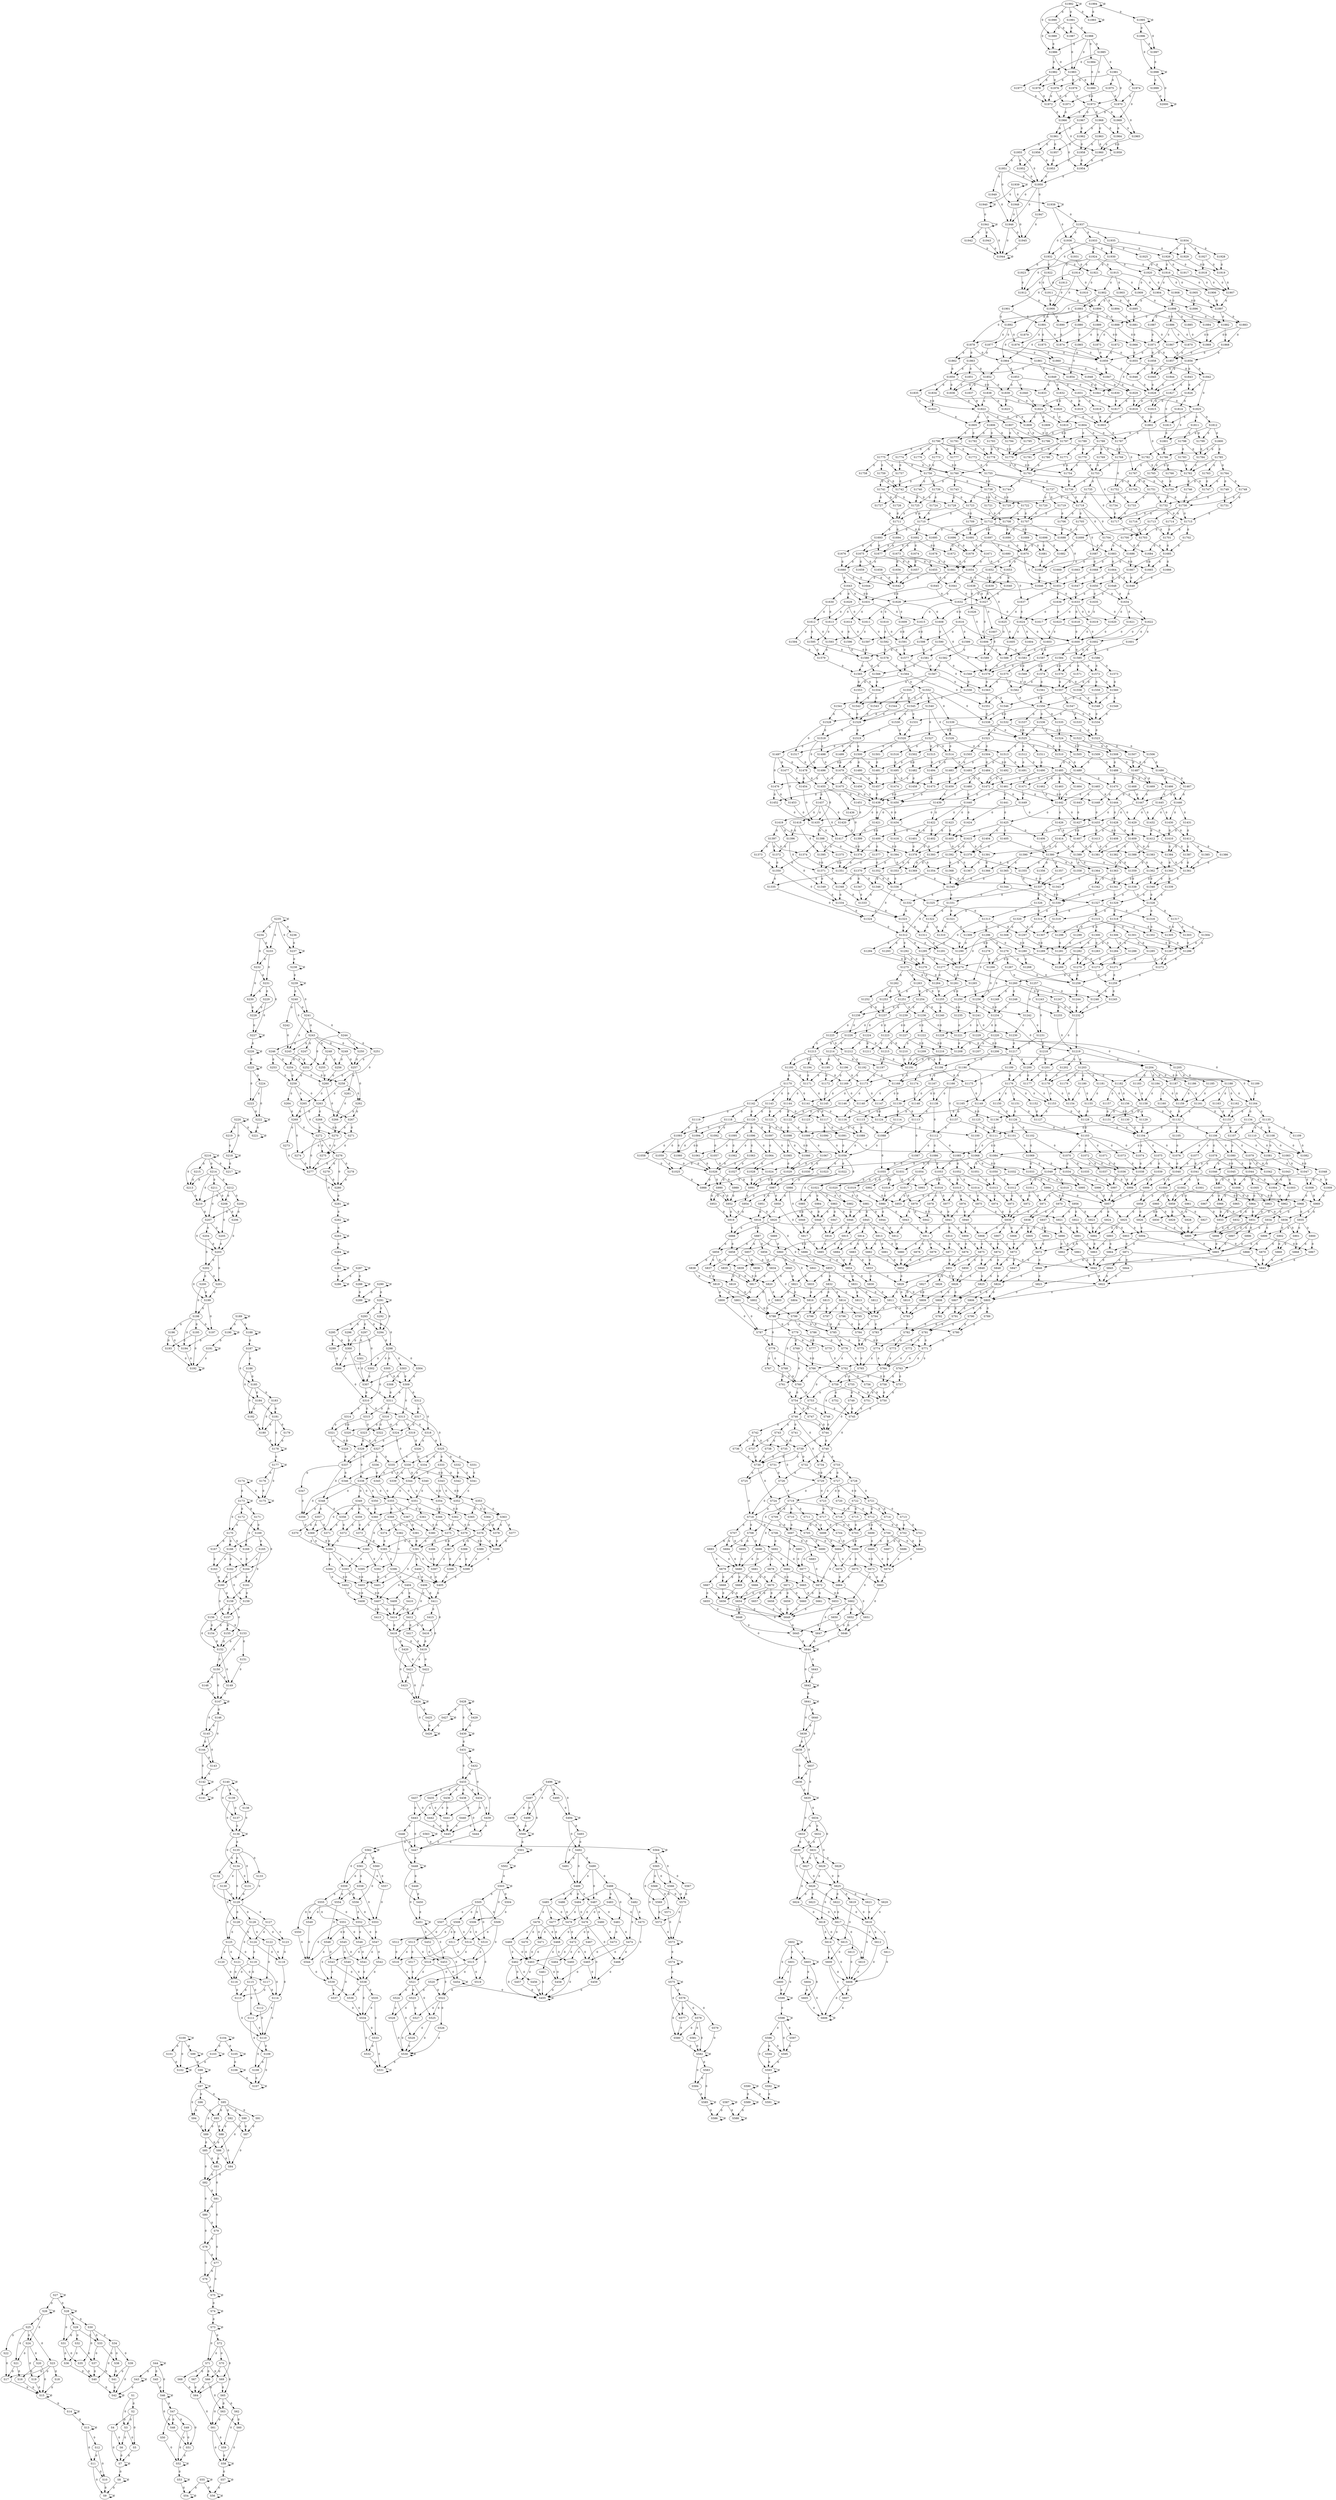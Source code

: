 strict digraph {
	S1 -> S2 [ label = 0 ];
	S1 -> S3 [ label = 0 ];
	S2 -> S3 [ label = 0 ];
	S2 -> S4 [ label = 0 ];
	S2 -> S5 [ label = 0 ];
	S3 -> S5 [ label = 0 ];
	S3 -> S6 [ label = 0 ];
	S4 -> S6 [ label = 0 ];
	S4 -> S7 [ label = 0 ];
	S5 -> S7 [ label = 0 ];
	S6 -> S7 [ label = 0 ];
	S7 -> S7 [ label = 0 ];
	S7 -> S8 [ label = 0 ];
	S8 -> S8 [ label = 0 ];
	S8 -> S9 [ label = 0 ];
	S9 -> S9 [ label = 0 ];
	S10 -> S9 [ label = 0 ];
	S11 -> S9 [ label = 0 ];
	S11 -> S10 [ label = 0 ];
	S12 -> S10 [ label = 0 ];
	S12 -> S11 [ label = 0 ];
	S13 -> S11 [ label = 0 ];
	S13 -> S12 [ label = 0 ];
	S13 -> S13 [ label = 0 ];
	S14 -> S13 [ label = 0 ];
	S14 -> S14 [ label = 0 ];
	S15 -> S14 [ label = 0 ];
	S15 -> S15 [ label = 0 ];
	S16 -> S15 [ label = 0 ];
	S17 -> S15 [ label = 0 ];
	S18 -> S15 [ label = 0 ];
	S19 -> S15 [ label = 0 ];
	S20 -> S15 [ label = 0 ];
	S20 -> S16 [ label = 0 ];
	S21 -> S16 [ label = 0 ];
	S21 -> S17 [ label = 0 ];
	S22 -> S17 [ label = 0 ];
	S23 -> S17 [ label = 0 ];
	S23 -> S18 [ label = 0 ];
	S23 -> S19 [ label = 0 ];
	S24 -> S19 [ label = 0 ];
	S24 -> S20 [ label = 0 ];
	S24 -> S21 [ label = 0 ];
	S25 -> S21 [ label = 0 ];
	S25 -> S22 [ label = 0 ];
	S25 -> S23 [ label = 0 ];
	S25 -> S24 [ label = 0 ];
	S26 -> S24 [ label = 0 ];
	S26 -> S25 [ label = 0 ];
	S26 -> S26 [ label = 0 ];
	S27 -> S26 [ label = 0 ];
	S27 -> S27 [ label = 0 ];
	S27 -> S28 [ label = 0 ];
	S28 -> S28 [ label = 0 ];
	S28 -> S29 [ label = 0 ];
	S28 -> S30 [ label = 0 ];
	S28 -> S31 [ label = 0 ];
	S29 -> S31 [ label = 0 ];
	S29 -> S32 [ label = 0 ];
	S29 -> S33 [ label = 0 ];
	S30 -> S33 [ label = 0 ];
	S30 -> S34 [ label = 0 ];
	S30 -> S35 [ label = 0 ];
	S31 -> S35 [ label = 0 ];
	S31 -> S36 [ label = 0 ];
	S32 -> S36 [ label = 0 ];
	S32 -> S37 [ label = 0 ];
	S33 -> S37 [ label = 0 ];
	S33 -> S38 [ label = 0 ];
	S34 -> S38 [ label = 0 ];
	S34 -> S39 [ label = 0 ];
	S34 -> S40 [ label = 0 ];
	S35 -> S40 [ label = 0 ];
	S36 -> S40 [ label = 0 ];
	S37 -> S40 [ label = 0 ];
	S37 -> S41 [ label = 0 ];
	S38 -> S41 [ label = 0 ];
	S39 -> S41 [ label = 0 ];
	S39 -> S42 [ label = 0 ];
	S40 -> S42 [ label = 0 ];
	S41 -> S42 [ label = 0 ];
	S42 -> S42 [ label = 0 ];
	S43 -> S42 [ label = 0 ];
	S43 -> S43 [ label = 0 ];
	S44 -> S43 [ label = 0 ];
	S44 -> S44 [ label = 0 ];
	S44 -> S45 [ label = 0 ];
	S44 -> S46 [ label = 0 ];
	S45 -> S46 [ label = 0 ];
	S46 -> S46 [ label = 0 ];
	S46 -> S47 [ label = 0 ];
	S46 -> S48 [ label = 0 ];
	S47 -> S48 [ label = 0 ];
	S47 -> S49 [ label = 0 ];
	S47 -> S50 [ label = 0 ];
	S47 -> S51 [ label = 0 ];
	S48 -> S51 [ label = 0 ];
	S49 -> S51 [ label = 0 ];
	S49 -> S52 [ label = 0 ];
	S50 -> S52 [ label = 0 ];
	S51 -> S52 [ label = 0 ];
	S52 -> S52 [ label = 0 ];
	S52 -> S53 [ label = 0 ];
	S53 -> S53 [ label = 0 ];
	S53 -> S54 [ label = 0 ];
	S54 -> S54 [ label = 0 ];
	S55 -> S54 [ label = 0 ];
	S55 -> S55 [ label = 0 ];
	S55 -> S56 [ label = 0 ];
	S56 -> S56 [ label = 0 ];
	S57 -> S56 [ label = 0 ];
	S57 -> S57 [ label = 0 ];
	S58 -> S57 [ label = 0 ];
	S58 -> S58 [ label = 0 ];
	S59 -> S58 [ label = 0 ];
	S60 -> S58 [ label = 0 ];
	S61 -> S58 [ label = 0 ];
	S61 -> S59 [ label = 0 ];
	S62 -> S59 [ label = 0 ];
	S62 -> S60 [ label = 0 ];
	S63 -> S60 [ label = 0 ];
	S63 -> S61 [ label = 0 ];
	S64 -> S61 [ label = 0 ];
	S65 -> S61 [ label = 0 ];
	S65 -> S62 [ label = 0 ];
	S65 -> S63 [ label = 0 ];
	S66 -> S63 [ label = 0 ];
	S66 -> S64 [ label = 0 ];
	S67 -> S64 [ label = 0 ];
	S68 -> S64 [ label = 0 ];
	S69 -> S64 [ label = 0 ];
	S69 -> S65 [ label = 0 ];
	S70 -> S65 [ label = 0 ];
	S70 -> S66 [ label = 0 ];
	S71 -> S66 [ label = 0 ];
	S71 -> S67 [ label = 0 ];
	S71 -> S68 [ label = 0 ];
	S71 -> S69 [ label = 0 ];
	S72 -> S69 [ label = 0 ];
	S72 -> S70 [ label = 0 ];
	S72 -> S71 [ label = 0 ];
	S73 -> S71 [ label = 0 ];
	S73 -> S72 [ label = 0 ];
	S73 -> S73 [ label = 0 ];
	S74 -> S73 [ label = 0 ];
	S74 -> S74 [ label = 0 ];
	S75 -> S74 [ label = 0 ];
	S75 -> S75 [ label = 0 ];
	S76 -> S75 [ label = 0 ];
	S77 -> S75 [ label = 0 ];
	S77 -> S76 [ label = 0 ];
	S78 -> S76 [ label = 0 ];
	S78 -> S77 [ label = 0 ];
	S79 -> S77 [ label = 0 ];
	S79 -> S78 [ label = 0 ];
	S80 -> S78 [ label = 0 ];
	S80 -> S79 [ label = 0 ];
	S81 -> S79 [ label = 0 ];
	S81 -> S80 [ label = 0 ];
	S82 -> S80 [ label = 0 ];
	S82 -> S81 [ label = 0 ];
	S83 -> S81 [ label = 0 ];
	S83 -> S82 [ label = 0 ];
	S84 -> S82 [ label = 0 ];
	S85 -> S82 [ label = 0 ];
	S85 -> S83 [ label = 0 ];
	S86 -> S83 [ label = 0 ];
	S86 -> S84 [ label = 0 ];
	S87 -> S84 [ label = 0 ];
	S88 -> S84 [ label = 0 ];
	S88 -> S85 [ label = 0 ];
	S89 -> S85 [ label = 0 ];
	S89 -> S86 [ label = 0 ];
	S90 -> S86 [ label = 0 ];
	S90 -> S87 [ label = 0 ];
	S91 -> S87 [ label = 0 ];
	S92 -> S87 [ label = 0 ];
	S92 -> S88 [ label = 0 ];
	S93 -> S88 [ label = 0 ];
	S93 -> S89 [ label = 0 ];
	S94 -> S89 [ label = 0 ];
	S95 -> S89 [ label = 0 ];
	S95 -> S90 [ label = 0 ];
	S95 -> S91 [ label = 0 ];
	S95 -> S92 [ label = 0 ];
	S95 -> S93 [ label = 0 ];
	S96 -> S93 [ label = 0 ];
	S96 -> S94 [ label = 0 ];
	S97 -> S94 [ label = 0 ];
	S97 -> S95 [ label = 0 ];
	S97 -> S96 [ label = 0 ];
	S97 -> S97 [ label = 0 ];
	S98 -> S97 [ label = 0 ];
	S98 -> S98 [ label = 0 ];
	S99 -> S98 [ label = 0 ];
	S99 -> S99 [ label = 0 ];
	S100 -> S99 [ label = 0 ];
	S100 -> S100 [ label = 0 ];
	S100 -> S101 [ label = 0 ];
	S100 -> S102 [ label = 0 ];
	S101 -> S102 [ label = 0 ];
	S102 -> S102 [ label = 0 ];
	S103 -> S102 [ label = 0 ];
	S103 -> S103 [ label = 0 ];
	S104 -> S103 [ label = 0 ];
	S104 -> S104 [ label = 0 ];
	S104 -> S105 [ label = 0 ];
	S105 -> S105 [ label = 0 ];
	S105 -> S106 [ label = 0 ];
	S106 -> S106 [ label = 0 ];
	S106 -> S107 [ label = 0 ];
	S107 -> S107 [ label = 0 ];
	S108 -> S107 [ label = 0 ];
	S109 -> S107 [ label = 0 ];
	S109 -> S108 [ label = 0 ];
	S110 -> S108 [ label = 0 ];
	S110 -> S109 [ label = 0 ];
	S111 -> S109 [ label = 0 ];
	S111 -> S110 [ label = 0 ];
	S112 -> S110 [ label = 0 ];
	S113 -> S110 [ label = 0 ];
	S114 -> S110 [ label = 0 ];
	S114 -> S111 [ label = 0 ];
	S115 -> S111 [ label = 0 ];
	S115 -> S112 [ label = 0 ];
	S115 -> S113 [ label = 0 ];
	S116 -> S113 [ label = 0 ];
	S117 -> S113 [ label = 0 ];
	S117 -> S114 [ label = 0 ];
	S118 -> S114 [ label = 0 ];
	S119 -> S114 [ label = 0 ];
	S119 -> S115 [ label = 0 ];
	S119 -> S116 [ label = 0 ];
	S120 -> S116 [ label = 0 ];
	S121 -> S116 [ label = 0 ];
	S121 -> S117 [ label = 0 ];
	S122 -> S117 [ label = 0 ];
	S122 -> S118 [ label = 0 ];
	S123 -> S118 [ label = 0 ];
	S124 -> S118 [ label = 0 ];
	S124 -> S119 [ label = 0 ];
	S125 -> S119 [ label = 0 ];
	S125 -> S120 [ label = 0 ];
	S125 -> S121 [ label = 0 ];
	S126 -> S121 [ label = 0 ];
	S126 -> S122 [ label = 0 ];
	S126 -> S123 [ label = 0 ];
	S127 -> S123 [ label = 0 ];
	S127 -> S124 [ label = 0 ];
	S128 -> S124 [ label = 0 ];
	S128 -> S125 [ label = 0 ];
	S129 -> S125 [ label = 0 ];
	S129 -> S126 [ label = 0 ];
	S129 -> S127 [ label = 0 ];
	S129 -> S128 [ label = 0 ];
	S130 -> S128 [ label = 0 ];
	S130 -> S129 [ label = 0 ];
	S131 -> S129 [ label = 0 ];
	S132 -> S129 [ label = 0 ];
	S133 -> S129 [ label = 0 ];
	S134 -> S129 [ label = 0 ];
	S134 -> S130 [ label = 0 ];
	S134 -> S131 [ label = 0 ];
	S135 -> S131 [ label = 0 ];
	S135 -> S132 [ label = 0 ];
	S135 -> S133 [ label = 0 ];
	S135 -> S134 [ label = 0 ];
	S136 -> S134 [ label = 0 ];
	S136 -> S135 [ label = 0 ];
	S136 -> S136 [ label = 0 ];
	S137 -> S136 [ label = 0 ];
	S138 -> S136 [ label = 0 ];
	S139 -> S136 [ label = 0 ];
	S139 -> S137 [ label = 0 ];
	S140 -> S137 [ label = 0 ];
	S140 -> S138 [ label = 0 ];
	S140 -> S139 [ label = 0 ];
	S140 -> S140 [ label = 0 ];
	S140 -> S141 [ label = 0 ];
	S141 -> S141 [ label = 0 ];
	S142 -> S141 [ label = 0 ];
	S142 -> S142 [ label = 0 ];
	S143 -> S142 [ label = 0 ];
	S144 -> S142 [ label = 0 ];
	S144 -> S143 [ label = 0 ];
	S145 -> S143 [ label = 0 ];
	S145 -> S144 [ label = 0 ];
	S146 -> S144 [ label = 0 ];
	S146 -> S145 [ label = 0 ];
	S147 -> S145 [ label = 0 ];
	S147 -> S146 [ label = 0 ];
	S147 -> S147 [ label = 0 ];
	S148 -> S147 [ label = 0 ];
	S149 -> S147 [ label = 0 ];
	S150 -> S147 [ label = 0 ];
	S150 -> S148 [ label = 0 ];
	S150 -> S149 [ label = 0 ];
	S151 -> S149 [ label = 0 ];
	S152 -> S149 [ label = 0 ];
	S152 -> S150 [ label = 0 ];
	S153 -> S150 [ label = 0 ];
	S153 -> S151 [ label = 0 ];
	S153 -> S152 [ label = 0 ];
	S154 -> S152 [ label = 0 ];
	S155 -> S152 [ label = 0 ];
	S156 -> S152 [ label = 0 ];
	S156 -> S153 [ label = 0 ];
	S156 -> S154 [ label = 0 ];
	S157 -> S154 [ label = 0 ];
	S157 -> S155 [ label = 0 ];
	S158 -> S155 [ label = 0 ];
	S158 -> S156 [ label = 0 ];
	S158 -> S157 [ label = 0 ];
	S159 -> S157 [ label = 0 ];
	S160 -> S157 [ label = 0 ];
	S160 -> S158 [ label = 0 ];
	S161 -> S158 [ label = 0 ];
	S161 -> S159 [ label = 0 ];
	S162 -> S159 [ label = 0 ];
	S162 -> S160 [ label = 0 ];
	S163 -> S160 [ label = 0 ];
	S164 -> S160 [ label = 0 ];
	S164 -> S161 [ label = 0 ];
	S165 -> S161 [ label = 0 ];
	S165 -> S162 [ label = 0 ];
	S166 -> S162 [ label = 0 ];
	S166 -> S163 [ label = 0 ];
	S167 -> S163 [ label = 0 ];
	S167 -> S164 [ label = 0 ];
	S168 -> S164 [ label = 0 ];
	S169 -> S164 [ label = 0 ];
	S169 -> S165 [ label = 0 ];
	S169 -> S166 [ label = 0 ];
	S170 -> S166 [ label = 0 ];
	S170 -> S167 [ label = 0 ];
	S170 -> S168 [ label = 0 ];
	S171 -> S168 [ label = 0 ];
	S171 -> S169 [ label = 0 ];
	S172 -> S169 [ label = 0 ];
	S172 -> S170 [ label = 0 ];
	S173 -> S170 [ label = 0 ];
	S173 -> S171 [ label = 0 ];
	S173 -> S172 [ label = 0 ];
	S173 -> S173 [ label = 0 ];
	S174 -> S173 [ label = 0 ];
	S174 -> S174 [ label = 0 ];
	S174 -> S175 [ label = 0 ];
	S175 -> S175 [ label = 0 ];
	S176 -> S175 [ label = 0 ];
	S177 -> S175 [ label = 0 ];
	S177 -> S176 [ label = 0 ];
	S177 -> S177 [ label = 0 ];
	S178 -> S177 [ label = 0 ];
	S178 -> S178 [ label = 0 ];
	S179 -> S178 [ label = 0 ];
	S180 -> S178 [ label = 0 ];
	S181 -> S178 [ label = 0 ];
	S181 -> S179 [ label = 0 ];
	S181 -> S180 [ label = 0 ];
	S182 -> S180 [ label = 0 ];
	S183 -> S180 [ label = 0 ];
	S183 -> S181 [ label = 0 ];
	S184 -> S181 [ label = 0 ];
	S184 -> S182 [ label = 0 ];
	S185 -> S182 [ label = 0 ];
	S185 -> S183 [ label = 0 ];
	S185 -> S184 [ label = 0 ];
	S186 -> S184 [ label = 0 ];
	S186 -> S185 [ label = 0 ];
	S187 -> S185 [ label = 0 ];
	S187 -> S186 [ label = 0 ];
	S187 -> S187 [ label = 0 ];
	S188 -> S187 [ label = 0 ];
	S188 -> S188 [ label = 0 ];
	S189 -> S188 [ label = 0 ];
	S189 -> S189 [ label = 0 ];
	S189 -> S190 [ label = 0 ];
	S190 -> S190 [ label = 0 ];
	S190 -> S191 [ label = 0 ];
	S191 -> S191 [ label = 0 ];
	S191 -> S192 [ label = 0 ];
	S192 -> S192 [ label = 0 ];
	S193 -> S192 [ label = 0 ];
	S194 -> S192 [ label = 0 ];
	S195 -> S192 [ label = 0 ];
	S195 -> S193 [ label = 0 ];
	S196 -> S193 [ label = 0 ];
	S196 -> S194 [ label = 0 ];
	S197 -> S194 [ label = 0 ];
	S198 -> S194 [ label = 0 ];
	S198 -> S195 [ label = 0 ];
	S198 -> S196 [ label = 0 ];
	S198 -> S197 [ label = 0 ];
	S199 -> S197 [ label = 0 ];
	S199 -> S198 [ label = 0 ];
	S200 -> S198 [ label = 0 ];
	S200 -> S199 [ label = 0 ];
	S201 -> S199 [ label = 0 ];
	S202 -> S199 [ label = 0 ];
	S202 -> S200 [ label = 0 ];
	S202 -> S201 [ label = 0 ];
	S203 -> S201 [ label = 0 ];
	S203 -> S202 [ label = 0 ];
	S204 -> S202 [ label = 0 ];
	S204 -> S203 [ label = 0 ];
	S205 -> S203 [ label = 0 ];
	S206 -> S203 [ label = 0 ];
	S207 -> S203 [ label = 0 ];
	S207 -> S204 [ label = 0 ];
	S207 -> S205 [ label = 0 ];
	S208 -> S205 [ label = 0 ];
	S208 -> S206 [ label = 0 ];
	S209 -> S206 [ label = 0 ];
	S209 -> S207 [ label = 0 ];
	S210 -> S207 [ label = 0 ];
	S211 -> S207 [ label = 0 ];
	S211 -> S208 [ label = 0 ];
	S212 -> S208 [ label = 0 ];
	S212 -> S209 [ label = 0 ];
	S212 -> S210 [ label = 0 ];
	S213 -> S210 [ label = 0 ];
	S214 -> S210 [ label = 0 ];
	S214 -> S211 [ label = 0 ];
	S214 -> S212 [ label = 0 ];
	S214 -> S213 [ label = 0 ];
	S215 -> S213 [ label = 0 ];
	S216 -> S213 [ label = 0 ];
	S216 -> S214 [ label = 0 ];
	S216 -> S215 [ label = 0 ];
	S216 -> S216 [ label = 0 ];
	S216 -> S217 [ label = 0 ];
	S217 -> S217 [ label = 0 ];
	S218 -> S217 [ label = 0 ];
	S218 -> S218 [ label = 0 ];
	S219 -> S218 [ label = 0 ];
	S220 -> S218 [ label = 0 ];
	S220 -> S219 [ label = 0 ];
	S220 -> S220 [ label = 0 ];
	S220 -> S221 [ label = 0 ];
	S221 -> S221 [ label = 0 ];
	S222 -> S221 [ label = 0 ];
	S222 -> S222 [ label = 0 ];
	S223 -> S222 [ label = 0 ];
	S224 -> S222 [ label = 0 ];
	S224 -> S223 [ label = 0 ];
	S225 -> S223 [ label = 0 ];
	S225 -> S224 [ label = 0 ];
	S225 -> S225 [ label = 0 ];
	S226 -> S225 [ label = 0 ];
	S226 -> S226 [ label = 0 ];
	S227 -> S226 [ label = 0 ];
	S227 -> S227 [ label = 0 ];
	S228 -> S227 [ label = 0 ];
	S229 -> S227 [ label = 0 ];
	S229 -> S228 [ label = 0 ];
	S230 -> S228 [ label = 0 ];
	S231 -> S228 [ label = 0 ];
	S231 -> S229 [ label = 0 ];
	S231 -> S230 [ label = 0 ];
	S232 -> S230 [ label = 0 ];
	S232 -> S231 [ label = 0 ];
	S233 -> S231 [ label = 0 ];
	S233 -> S232 [ label = 0 ];
	S234 -> S232 [ label = 0 ];
	S234 -> S233 [ label = 0 ];
	S235 -> S233 [ label = 0 ];
	S235 -> S234 [ label = 0 ];
	S235 -> S235 [ label = 0 ];
	S235 -> S236 [ label = 0 ];
	S235 -> S237 [ label = 0 ];
	S236 -> S237 [ label = 0 ];
	S237 -> S237 [ label = 0 ];
	S237 -> S238 [ label = 0 ];
	S238 -> S238 [ label = 0 ];
	S238 -> S239 [ label = 0 ];
	S239 -> S239 [ label = 0 ];
	S239 -> S240 [ label = 0 ];
	S239 -> S241 [ label = 0 ];
	S240 -> S241 [ label = 0 ];
	S240 -> S242 [ label = 0 ];
	S240 -> S243 [ label = 0 ];
	S241 -> S243 [ label = 0 ];
	S241 -> S244 [ label = 0 ];
	S241 -> S245 [ label = 0 ];
	S242 -> S245 [ label = 0 ];
	S243 -> S245 [ label = 0 ];
	S243 -> S246 [ label = 0 ];
	S243 -> S247 [ label = 0 ];
	S243 -> S248 [ label = 0 ];
	S243 -> S249 [ label = 0 ];
	S243 -> S250 [ label = 0 ];
	S244 -> S250 [ label = 0 ];
	S244 -> S251 [ label = 0 ];
	S244 -> S252 [ label = 0 ];
	S245 -> S252 [ label = 0 ];
	S246 -> S252 [ label = 0 ];
	S246 -> S253 [ label = 0 ];
	S246 -> S254 [ label = 0 ];
	S247 -> S254 [ label = 0 ];
	S247 -> S255 [ label = 0 ];
	S248 -> S255 [ label = 0 ];
	S248 -> S256 [ label = 0 ];
	S249 -> S256 [ label = 0 ];
	S249 -> S257 [ label = 0 ];
	S250 -> S257 [ label = 0 ];
	S251 -> S257 [ label = 0 ];
	S251 -> S258 [ label = 0 ];
	S252 -> S258 [ label = 0 ];
	S252 -> S259 [ label = 0 ];
	S253 -> S259 [ label = 0 ];
	S254 -> S259 [ label = 0 ];
	S254 -> S260 [ label = 0 ];
	S255 -> S260 [ label = 0 ];
	S256 -> S260 [ label = 0 ];
	S257 -> S260 [ label = 0 ];
	S257 -> S261 [ label = 0 ];
	S257 -> S262 [ label = 0 ];
	S258 -> S262 [ label = 0 ];
	S258 -> S263 [ label = 0 ];
	S259 -> S263 [ label = 0 ];
	S259 -> S264 [ label = 0 ];
	S259 -> S265 [ label = 0 ];
	S260 -> S265 [ label = 0 ];
	S260 -> S266 [ label = 0 ];
	S261 -> S266 [ label = 0 ];
	S262 -> S266 [ label = 0 ];
	S262 -> S267 [ label = 0 ];
	S263 -> S267 [ label = 0 ];
	S263 -> S268 [ label = 0 ];
	S263 -> S269 [ label = 0 ];
	S264 -> S269 [ label = 0 ];
	S265 -> S269 [ label = 0 ];
	S265 -> S270 [ label = 0 ];
	S266 -> S270 [ label = 0 ];
	S267 -> S270 [ label = 0 ];
	S267 -> S271 [ label = 0 ];
	S268 -> S271 [ label = 0 ];
	S268 -> S272 [ label = 0 ];
	S269 -> S272 [ label = 0 ];
	S269 -> S273 [ label = 0 ];
	S269 -> S274 [ label = 0 ];
	S270 -> S274 [ label = 0 ];
	S270 -> S275 [ label = 0 ];
	S271 -> S275 [ label = 0 ];
	S272 -> S275 [ label = 0 ];
	S272 -> S276 [ label = 0 ];
	S272 -> S277 [ label = 0 ];
	S273 -> S277 [ label = 0 ];
	S274 -> S277 [ label = 0 ];
	S275 -> S277 [ label = 0 ];
	S276 -> S277 [ label = 0 ];
	S276 -> S278 [ label = 0 ];
	S276 -> S279 [ label = 0 ];
	S276 -> S280 [ label = 0 ];
	S277 -> S280 [ label = 0 ];
	S278 -> S280 [ label = 0 ];
	S279 -> S280 [ label = 0 ];
	S279 -> S281 [ label = 0 ];
	S280 -> S281 [ label = 0 ];
	S281 -> S281 [ label = 0 ];
	S281 -> S282 [ label = 0 ];
	S282 -> S282 [ label = 0 ];
	S282 -> S283 [ label = 0 ];
	S283 -> S283 [ label = 0 ];
	S283 -> S284 [ label = 0 ];
	S284 -> S284 [ label = 0 ];
	S284 -> S285 [ label = 0 ];
	S285 -> S285 [ label = 0 ];
	S285 -> S286 [ label = 0 ];
	S286 -> S286 [ label = 0 ];
	S287 -> S286 [ label = 0 ];
	S287 -> S287 [ label = 0 ];
	S287 -> S288 [ label = 0 ];
	S288 -> S288 [ label = 0 ];
	S288 -> S289 [ label = 0 ];
	S289 -> S289 [ label = 0 ];
	S290 -> S289 [ label = 0 ];
	S290 -> S290 [ label = 0 ];
	S290 -> S291 [ label = 0 ];
	S291 -> S291 [ label = 0 ];
	S291 -> S292 [ label = 0 ];
	S291 -> S293 [ label = 0 ];
	S291 -> S294 [ label = 0 ];
	S292 -> S294 [ label = 0 ];
	S293 -> S294 [ label = 0 ];
	S293 -> S295 [ label = 0 ];
	S293 -> S296 [ label = 0 ];
	S293 -> S297 [ label = 0 ];
	S293 -> S298 [ label = 0 ];
	S294 -> S298 [ label = 0 ];
	S294 -> S299 [ label = 0 ];
	S295 -> S299 [ label = 0 ];
	S295 -> S300 [ label = 0 ];
	S296 -> S300 [ label = 0 ];
	S297 -> S300 [ label = 0 ];
	S297 -> S301 [ label = 0 ];
	S297 -> S302 [ label = 0 ];
	S298 -> S302 [ label = 0 ];
	S298 -> S303 [ label = 0 ];
	S298 -> S304 [ label = 0 ];
	S298 -> S305 [ label = 0 ];
	S298 -> S306 [ label = 0 ];
	S299 -> S306 [ label = 0 ];
	S300 -> S306 [ label = 0 ];
	S300 -> S307 [ label = 0 ];
	S301 -> S307 [ label = 0 ];
	S302 -> S307 [ label = 0 ];
	S303 -> S307 [ label = 0 ];
	S303 -> S308 [ label = 0 ];
	S303 -> S309 [ label = 0 ];
	S304 -> S309 [ label = 0 ];
	S305 -> S309 [ label = 0 ];
	S305 -> S310 [ label = 0 ];
	S306 -> S310 [ label = 0 ];
	S307 -> S310 [ label = 0 ];
	S307 -> S311 [ label = 0 ];
	S308 -> S311 [ label = 0 ];
	S309 -> S311 [ label = 0 ];
	S309 -> S312 [ label = 0 ];
	S309 -> S313 [ label = 0 ];
	S310 -> S313 [ label = 0 ];
	S310 -> S314 [ label = 0 ];
	S310 -> S315 [ label = 0 ];
	S311 -> S315 [ label = 0 ];
	S311 -> S316 [ label = 0 ];
	S311 -> S317 [ label = 0 ];
	S312 -> S317 [ label = 0 ];
	S312 -> S318 [ label = 0 ];
	S313 -> S318 [ label = 0 ];
	S313 -> S319 [ label = 0 ];
	S313 -> S320 [ label = 0 ];
	S314 -> S320 [ label = 0 ];
	S314 -> S321 [ label = 0 ];
	S315 -> S321 [ label = 0 ];
	S315 -> S322 [ label = 0 ];
	S316 -> S322 [ label = 0 ];
	S316 -> S323 [ label = 0 ];
	S316 -> S324 [ label = 0 ];
	S317 -> S324 [ label = 0 ];
	S317 -> S325 [ label = 0 ];
	S318 -> S325 [ label = 0 ];
	S318 -> S326 [ label = 0 ];
	S319 -> S326 [ label = 0 ];
	S319 -> S327 [ label = 0 ];
	S320 -> S327 [ label = 0 ];
	S320 -> S328 [ label = 0 ];
	S321 -> S328 [ label = 0 ];
	S321 -> S329 [ label = 0 ];
	S322 -> S329 [ label = 0 ];
	S323 -> S329 [ label = 0 ];
	S324 -> S329 [ label = 0 ];
	S324 -> S330 [ label = 0 ];
	S325 -> S330 [ label = 0 ];
	S325 -> S331 [ label = 0 ];
	S325 -> S332 [ label = 0 ];
	S325 -> S333 [ label = 0 ];
	S325 -> S334 [ label = 0 ];
	S326 -> S334 [ label = 0 ];
	S326 -> S335 [ label = 0 ];
	S327 -> S335 [ label = 0 ];
	S327 -> S336 [ label = 0 ];
	S327 -> S337 [ label = 0 ];
	S328 -> S337 [ label = 0 ];
	S329 -> S337 [ label = 0 ];
	S329 -> S338 [ label = 0 ];
	S330 -> S338 [ label = 0 ];
	S330 -> S339 [ label = 0 ];
	S330 -> S340 [ label = 0 ];
	S330 -> S341 [ label = 0 ];
	S331 -> S341 [ label = 0 ];
	S332 -> S341 [ label = 0 ];
	S332 -> S342 [ label = 0 ];
	S333 -> S342 [ label = 0 ];
	S333 -> S343 [ label = 0 ];
	S333 -> S344 [ label = 0 ];
	S334 -> S344 [ label = 0 ];
	S335 -> S344 [ label = 0 ];
	S335 -> S345 [ label = 0 ];
	S336 -> S345 [ label = 0 ];
	S336 -> S346 [ label = 0 ];
	S337 -> S346 [ label = 0 ];
	S337 -> S347 [ label = 0 ];
	S337 -> S348 [ label = 0 ];
	S338 -> S348 [ label = 0 ];
	S338 -> S349 [ label = 0 ];
	S338 -> S350 [ label = 0 ];
	S338 -> S351 [ label = 0 ];
	S339 -> S351 [ label = 0 ];
	S340 -> S351 [ label = 0 ];
	S340 -> S352 [ label = 0 ];
	S341 -> S352 [ label = 0 ];
	S342 -> S352 [ label = 0 ];
	S343 -> S352 [ label = 0 ];
	S343 -> S353 [ label = 0 ];
	S343 -> S354 [ label = 0 ];
	S344 -> S354 [ label = 0 ];
	S344 -> S355 [ label = 0 ];
	S345 -> S355 [ label = 0 ];
	S346 -> S355 [ label = 0 ];
	S346 -> S356 [ label = 0 ];
	S347 -> S356 [ label = 0 ];
	S348 -> S356 [ label = 0 ];
	S348 -> S357 [ label = 0 ];
	S348 -> S358 [ label = 0 ];
	S349 -> S358 [ label = 0 ];
	S349 -> S359 [ label = 0 ];
	S349 -> S360 [ label = 0 ];
	S350 -> S360 [ label = 0 ];
	S351 -> S360 [ label = 0 ];
	S351 -> S361 [ label = 0 ];
	S351 -> S362 [ label = 0 ];
	S352 -> S362 [ label = 0 ];
	S352 -> S363 [ label = 0 ];
	S353 -> S363 [ label = 0 ];
	S353 -> S364 [ label = 0 ];
	S353 -> S365 [ label = 0 ];
	S354 -> S365 [ label = 0 ];
	S354 -> S366 [ label = 0 ];
	S355 -> S366 [ label = 0 ];
	S355 -> S367 [ label = 0 ];
	S355 -> S368 [ label = 0 ];
	S355 -> S369 [ label = 0 ];
	S356 -> S369 [ label = 0 ];
	S357 -> S369 [ label = 0 ];
	S357 -> S370 [ label = 0 ];
	S357 -> S371 [ label = 0 ];
	S358 -> S371 [ label = 0 ];
	S358 -> S372 [ label = 0 ];
	S359 -> S372 [ label = 0 ];
	S359 -> S373 [ label = 0 ];
	S360 -> S373 [ label = 0 ];
	S360 -> S374 [ label = 0 ];
	S361 -> S374 [ label = 0 ];
	S361 -> S375 [ label = 0 ];
	S362 -> S375 [ label = 0 ];
	S362 -> S376 [ label = 0 ];
	S363 -> S376 [ label = 0 ];
	S363 -> S377 [ label = 0 ];
	S363 -> S378 [ label = 0 ];
	S364 -> S378 [ label = 0 ];
	S365 -> S378 [ label = 0 ];
	S365 -> S379 [ label = 0 ];
	S366 -> S379 [ label = 0 ];
	S366 -> S380 [ label = 0 ];
	S367 -> S380 [ label = 0 ];
	S367 -> S381 [ label = 0 ];
	S368 -> S381 [ label = 0 ];
	S368 -> S382 [ label = 0 ];
	S368 -> S383 [ label = 0 ];
	S369 -> S383 [ label = 0 ];
	S369 -> S384 [ label = 0 ];
	S370 -> S384 [ label = 0 ];
	S371 -> S384 [ label = 0 ];
	S372 -> S384 [ label = 0 ];
	S372 -> S385 [ label = 0 ];
	S373 -> S385 [ label = 0 ];
	S374 -> S385 [ label = 0 ];
	S375 -> S385 [ label = 0 ];
	S375 -> S386 [ label = 0 ];
	S375 -> S387 [ label = 0 ];
	S376 -> S387 [ label = 0 ];
	S376 -> S388 [ label = 0 ];
	S376 -> S389 [ label = 0 ];
	S376 -> S390 [ label = 0 ];
	S377 -> S390 [ label = 0 ];
	S378 -> S390 [ label = 0 ];
	S379 -> S390 [ label = 0 ];
	S379 -> S391 [ label = 0 ];
	S380 -> S391 [ label = 0 ];
	S381 -> S391 [ label = 0 ];
	S382 -> S391 [ label = 0 ];
	S382 -> S392 [ label = 0 ];
	S383 -> S392 [ label = 0 ];
	S383 -> S393 [ label = 0 ];
	S384 -> S393 [ label = 0 ];
	S384 -> S394 [ label = 0 ];
	S384 -> S395 [ label = 0 ];
	S385 -> S395 [ label = 0 ];
	S385 -> S396 [ label = 0 ];
	S385 -> S397 [ label = 0 ];
	S386 -> S397 [ label = 0 ];
	S387 -> S397 [ label = 0 ];
	S387 -> S398 [ label = 0 ];
	S388 -> S398 [ label = 0 ];
	S388 -> S399 [ label = 0 ];
	S389 -> S399 [ label = 0 ];
	S390 -> S399 [ label = 0 ];
	S391 -> S399 [ label = 0 ];
	S391 -> S400 [ label = 0 ];
	S391 -> S401 [ label = 0 ];
	S392 -> S401 [ label = 0 ];
	S393 -> S401 [ label = 0 ];
	S393 -> S402 [ label = 0 ];
	S394 -> S402 [ label = 0 ];
	S394 -> S403 [ label = 0 ];
	S395 -> S403 [ label = 0 ];
	S396 -> S403 [ label = 0 ];
	S396 -> S404 [ label = 0 ];
	S396 -> S405 [ label = 0 ];
	S397 -> S405 [ label = 0 ];
	S398 -> S405 [ label = 0 ];
	S399 -> S405 [ label = 0 ];
	S400 -> S405 [ label = 0 ];
	S400 -> S406 [ label = 0 ];
	S400 -> S407 [ label = 0 ];
	S401 -> S407 [ label = 0 ];
	S402 -> S407 [ label = 0 ];
	S402 -> S408 [ label = 0 ];
	S403 -> S408 [ label = 0 ];
	S403 -> S409 [ label = 0 ];
	S404 -> S409 [ label = 0 ];
	S404 -> S410 [ label = 0 ];
	S404 -> S411 [ label = 0 ];
	S405 -> S411 [ label = 0 ];
	S406 -> S411 [ label = 0 ];
	S406 -> S412 [ label = 0 ];
	S407 -> S412 [ label = 0 ];
	S407 -> S413 [ label = 0 ];
	S407 -> S414 [ label = 0 ];
	S408 -> S414 [ label = 0 ];
	S409 -> S414 [ label = 0 ];
	S410 -> S414 [ label = 0 ];
	S411 -> S414 [ label = 0 ];
	S411 -> S415 [ label = 0 ];
	S411 -> S416 [ label = 0 ];
	S412 -> S416 [ label = 0 ];
	S412 -> S417 [ label = 0 ];
	S412 -> S418 [ label = 0 ];
	S413 -> S418 [ label = 0 ];
	S414 -> S418 [ label = 0 ];
	S415 -> S418 [ label = 0 ];
	S415 -> S419 [ label = 0 ];
	S416 -> S419 [ label = 0 ];
	S417 -> S419 [ label = 0 ];
	S418 -> S419 [ label = 0 ];
	S418 -> S420 [ label = 0 ];
	S418 -> S421 [ label = 0 ];
	S419 -> S421 [ label = 0 ];
	S419 -> S422 [ label = 0 ];
	S420 -> S422 [ label = 0 ];
	S420 -> S423 [ label = 0 ];
	S421 -> S423 [ label = 0 ];
	S421 -> S424 [ label = 0 ];
	S422 -> S424 [ label = 0 ];
	S423 -> S424 [ label = 0 ];
	S424 -> S424 [ label = 0 ];
	S424 -> S425 [ label = 0 ];
	S424 -> S426 [ label = 0 ];
	S425 -> S426 [ label = 0 ];
	S426 -> S426 [ label = 0 ];
	S427 -> S426 [ label = 0 ];
	S427 -> S427 [ label = 0 ];
	S428 -> S427 [ label = 0 ];
	S428 -> S428 [ label = 0 ];
	S428 -> S429 [ label = 0 ];
	S428 -> S430 [ label = 0 ];
	S429 -> S430 [ label = 0 ];
	S430 -> S430 [ label = 0 ];
	S430 -> S431 [ label = 0 ];
	S431 -> S431 [ label = 0 ];
	S431 -> S432 [ label = 0 ];
	S431 -> S433 [ label = 0 ];
	S432 -> S433 [ label = 0 ];
	S432 -> S434 [ label = 0 ];
	S433 -> S434 [ label = 0 ];
	S433 -> S435 [ label = 0 ];
	S433 -> S436 [ label = 0 ];
	S433 -> S437 [ label = 0 ];
	S433 -> S438 [ label = 0 ];
	S433 -> S439 [ label = 0 ];
	S434 -> S439 [ label = 0 ];
	S434 -> S440 [ label = 0 ];
	S434 -> S441 [ label = 0 ];
	S435 -> S441 [ label = 0 ];
	S436 -> S441 [ label = 0 ];
	S436 -> S442 [ label = 0 ];
	S437 -> S442 [ label = 0 ];
	S437 -> S443 [ label = 0 ];
	S438 -> S443 [ label = 0 ];
	S438 -> S444 [ label = 0 ];
	S439 -> S444 [ label = 0 ];
	S439 -> S445 [ label = 0 ];
	S440 -> S445 [ label = 0 ];
	S441 -> S445 [ label = 0 ];
	S442 -> S445 [ label = 0 ];
	S443 -> S445 [ label = 0 ];
	S443 -> S446 [ label = 0 ];
	S443 -> S447 [ label = 0 ];
	S444 -> S447 [ label = 0 ];
	S445 -> S447 [ label = 0 ];
	S446 -> S447 [ label = 0 ];
	S446 -> S448 [ label = 0 ];
	S447 -> S448 [ label = 0 ];
	S448 -> S448 [ label = 0 ];
	S448 -> S449 [ label = 0 ];
	S448 -> S450 [ label = 0 ];
	S449 -> S450 [ label = 0 ];
	S449 -> S451 [ label = 0 ];
	S450 -> S451 [ label = 0 ];
	S451 -> S451 [ label = 0 ];
	S451 -> S452 [ label = 0 ];
	S451 -> S453 [ label = 0 ];
	S452 -> S453 [ label = 0 ];
	S452 -> S454 [ label = 0 ];
	S453 -> S454 [ label = 0 ];
	S454 -> S454 [ label = 0 ];
	S454 -> S455 [ label = 0 ];
	S455 -> S455 [ label = 0 ];
	S456 -> S455 [ label = 0 ];
	S457 -> S455 [ label = 0 ];
	S458 -> S455 [ label = 0 ];
	S459 -> S455 [ label = 0 ];
	S460 -> S455 [ label = 0 ];
	S461 -> S455 [ label = 0 ];
	S462 -> S455 [ label = 0 ];
	S462 -> S456 [ label = 0 ];
	S462 -> S457 [ label = 0 ];
	S463 -> S457 [ label = 0 ];
	S463 -> S458 [ label = 0 ];
	S464 -> S458 [ label = 0 ];
	S465 -> S458 [ label = 0 ];
	S465 -> S459 [ label = 0 ];
	S466 -> S459 [ label = 0 ];
	S467 -> S459 [ label = 0 ];
	S467 -> S460 [ label = 0 ];
	S468 -> S460 [ label = 0 ];
	S468 -> S461 [ label = 0 ];
	S468 -> S462 [ label = 0 ];
	S469 -> S462 [ label = 0 ];
	S469 -> S463 [ label = 0 ];
	S470 -> S463 [ label = 0 ];
	S471 -> S463 [ label = 0 ];
	S472 -> S463 [ label = 0 ];
	S472 -> S464 [ label = 0 ];
	S472 -> S465 [ label = 0 ];
	S473 -> S465 [ label = 0 ];
	S474 -> S465 [ label = 0 ];
	S474 -> S466 [ label = 0 ];
	S475 -> S466 [ label = 0 ];
	S476 -> S466 [ label = 0 ];
	S476 -> S467 [ label = 0 ];
	S476 -> S468 [ label = 0 ];
	S477 -> S468 [ label = 0 ];
	S478 -> S468 [ label = 0 ];
	S478 -> S469 [ label = 0 ];
	S478 -> S470 [ label = 0 ];
	S478 -> S471 [ label = 0 ];
	S479 -> S471 [ label = 0 ];
	S479 -> S472 [ label = 0 ];
	S480 -> S472 [ label = 0 ];
	S480 -> S473 [ label = 0 ];
	S481 -> S473 [ label = 0 ];
	S481 -> S474 [ label = 0 ];
	S482 -> S474 [ label = 0 ];
	S482 -> S475 [ label = 0 ];
	S483 -> S475 [ label = 0 ];
	S483 -> S476 [ label = 0 ];
	S484 -> S476 [ label = 0 ];
	S484 -> S477 [ label = 0 ];
	S485 -> S477 [ label = 0 ];
	S485 -> S478 [ label = 0 ];
	S485 -> S479 [ label = 0 ];
	S486 -> S479 [ label = 0 ];
	S487 -> S479 [ label = 0 ];
	S487 -> S480 [ label = 0 ];
	S487 -> S481 [ label = 0 ];
	S488 -> S481 [ label = 0 ];
	S488 -> S482 [ label = 0 ];
	S488 -> S483 [ label = 0 ];
	S488 -> S484 [ label = 0 ];
	S489 -> S484 [ label = 0 ];
	S489 -> S485 [ label = 0 ];
	S489 -> S486 [ label = 0 ];
	S489 -> S487 [ label = 0 ];
	S490 -> S487 [ label = 0 ];
	S490 -> S488 [ label = 0 ];
	S490 -> S489 [ label = 0 ];
	S491 -> S489 [ label = 0 ];
	S492 -> S489 [ label = 0 ];
	S492 -> S490 [ label = 0 ];
	S492 -> S491 [ label = 0 ];
	S493 -> S491 [ label = 0 ];
	S493 -> S492 [ label = 0 ];
	S494 -> S492 [ label = 0 ];
	S494 -> S493 [ label = 0 ];
	S494 -> S494 [ label = 0 ];
	S495 -> S494 [ label = 0 ];
	S496 -> S494 [ label = 0 ];
	S496 -> S495 [ label = 0 ];
	S496 -> S496 [ label = 0 ];
	S496 -> S497 [ label = 0 ];
	S496 -> S498 [ label = 0 ];
	S497 -> S498 [ label = 0 ];
	S497 -> S499 [ label = 0 ];
	S497 -> S500 [ label = 0 ];
	S498 -> S500 [ label = 0 ];
	S499 -> S500 [ label = 0 ];
	S500 -> S500 [ label = 0 ];
	S500 -> S501 [ label = 0 ];
	S501 -> S501 [ label = 0 ];
	S501 -> S502 [ label = 0 ];
	S502 -> S502 [ label = 0 ];
	S502 -> S503 [ label = 0 ];
	S503 -> S503 [ label = 0 ];
	S503 -> S504 [ label = 0 ];
	S503 -> S505 [ label = 0 ];
	S503 -> S506 [ label = 0 ];
	S504 -> S506 [ label = 0 ];
	S505 -> S506 [ label = 0 ];
	S505 -> S507 [ label = 0 ];
	S505 -> S508 [ label = 0 ];
	S505 -> S509 [ label = 0 ];
	S505 -> S510 [ label = 0 ];
	S506 -> S510 [ label = 0 ];
	S506 -> S511 [ label = 0 ];
	S507 -> S511 [ label = 0 ];
	S507 -> S512 [ label = 0 ];
	S508 -> S512 [ label = 0 ];
	S508 -> S513 [ label = 0 ];
	S508 -> S514 [ label = 0 ];
	S509 -> S514 [ label = 0 ];
	S509 -> S515 [ label = 0 ];
	S510 -> S515 [ label = 0 ];
	S511 -> S515 [ label = 0 ];
	S511 -> S516 [ label = 0 ];
	S512 -> S516 [ label = 0 ];
	S513 -> S516 [ label = 0 ];
	S513 -> S517 [ label = 0 ];
	S513 -> S518 [ label = 0 ];
	S514 -> S518 [ label = 0 ];
	S514 -> S519 [ label = 0 ];
	S515 -> S519 [ label = 0 ];
	S515 -> S520 [ label = 0 ];
	S515 -> S521 [ label = 0 ];
	S516 -> S521 [ label = 0 ];
	S517 -> S521 [ label = 0 ];
	S518 -> S521 [ label = 0 ];
	S518 -> S522 [ label = 0 ];
	S519 -> S522 [ label = 0 ];
	S520 -> S522 [ label = 0 ];
	S520 -> S523 [ label = 0 ];
	S521 -> S523 [ label = 0 ];
	S521 -> S524 [ label = 0 ];
	S521 -> S525 [ label = 0 ];
	S522 -> S525 [ label = 0 ];
	S522 -> S526 [ label = 0 ];
	S522 -> S527 [ label = 0 ];
	S523 -> S527 [ label = 0 ];
	S523 -> S528 [ label = 0 ];
	S524 -> S528 [ label = 0 ];
	S524 -> S529 [ label = 0 ];
	S525 -> S529 [ label = 0 ];
	S525 -> S530 [ label = 0 ];
	S526 -> S530 [ label = 0 ];
	S527 -> S530 [ label = 0 ];
	S528 -> S530 [ label = 0 ];
	S529 -> S530 [ label = 0 ];
	S530 -> S530 [ label = 0 ];
	S530 -> S531 [ label = 0 ];
	S531 -> S531 [ label = 0 ];
	S532 -> S531 [ label = 0 ];
	S533 -> S531 [ label = 0 ];
	S533 -> S532 [ label = 0 ];
	S534 -> S532 [ label = 0 ];
	S534 -> S533 [ label = 0 ];
	S535 -> S533 [ label = 0 ];
	S535 -> S534 [ label = 0 ];
	S536 -> S534 [ label = 0 ];
	S537 -> S534 [ label = 0 ];
	S538 -> S534 [ label = 0 ];
	S538 -> S535 [ label = 0 ];
	S538 -> S536 [ label = 0 ];
	S539 -> S536 [ label = 0 ];
	S539 -> S537 [ label = 0 ];
	S540 -> S537 [ label = 0 ];
	S540 -> S538 [ label = 0 ];
	S541 -> S538 [ label = 0 ];
	S542 -> S538 [ label = 0 ];
	S543 -> S538 [ label = 0 ];
	S543 -> S539 [ label = 0 ];
	S544 -> S539 [ label = 0 ];
	S545 -> S539 [ label = 0 ];
	S545 -> S540 [ label = 0 ];
	S545 -> S541 [ label = 0 ];
	S546 -> S541 [ label = 0 ];
	S547 -> S541 [ label = 0 ];
	S547 -> S542 [ label = 0 ];
	S547 -> S543 [ label = 0 ];
	S548 -> S543 [ label = 0 ];
	S548 -> S544 [ label = 0 ];
	S549 -> S544 [ label = 0 ];
	S550 -> S544 [ label = 0 ];
	S551 -> S544 [ label = 0 ];
	S551 -> S545 [ label = 0 ];
	S551 -> S546 [ label = 0 ];
	S552 -> S546 [ label = 0 ];
	S552 -> S547 [ label = 0 ];
	S553 -> S547 [ label = 0 ];
	S553 -> S548 [ label = 0 ];
	S554 -> S548 [ label = 0 ];
	S554 -> S549 [ label = 0 ];
	S555 -> S549 [ label = 0 ];
	S555 -> S550 [ label = 0 ];
	S555 -> S551 [ label = 0 ];
	S555 -> S552 [ label = 0 ];
	S556 -> S552 [ label = 0 ];
	S556 -> S553 [ label = 0 ];
	S557 -> S553 [ label = 0 ];
	S558 -> S553 [ label = 0 ];
	S558 -> S554 [ label = 0 ];
	S559 -> S554 [ label = 0 ];
	S559 -> S555 [ label = 0 ];
	S559 -> S556 [ label = 0 ];
	S560 -> S556 [ label = 0 ];
	S560 -> S557 [ label = 0 ];
	S561 -> S557 [ label = 0 ];
	S561 -> S558 [ label = 0 ];
	S561 -> S559 [ label = 0 ];
	S562 -> S559 [ label = 0 ];
	S562 -> S560 [ label = 0 ];
	S562 -> S561 [ label = 0 ];
	S562 -> S562 [ label = 0 ];
	S563 -> S562 [ label = 0 ];
	S563 -> S563 [ label = 0 ];
	S563 -> S564 [ label = 0 ];
	S564 -> S564 [ label = 0 ];
	S564 -> S565 [ label = 0 ];
	S564 -> S566 [ label = 0 ];
	S565 -> S566 [ label = 0 ];
	S565 -> S567 [ label = 0 ];
	S565 -> S568 [ label = 0 ];
	S565 -> S569 [ label = 0 ];
	S566 -> S569 [ label = 0 ];
	S566 -> S570 [ label = 0 ];
	S567 -> S570 [ label = 0 ];
	S568 -> S570 [ label = 0 ];
	S568 -> S571 [ label = 0 ];
	S568 -> S572 [ label = 0 ];
	S569 -> S572 [ label = 0 ];
	S570 -> S572 [ label = 0 ];
	S570 -> S573 [ label = 0 ];
	S571 -> S573 [ label = 0 ];
	S572 -> S573 [ label = 0 ];
	S573 -> S573 [ label = 0 ];
	S573 -> S574 [ label = 0 ];
	S574 -> S574 [ label = 0 ];
	S574 -> S575 [ label = 0 ];
	S575 -> S575 [ label = 0 ];
	S575 -> S576 [ label = 0 ];
	S575 -> S577 [ label = 0 ];
	S576 -> S577 [ label = 0 ];
	S576 -> S578 [ label = 0 ];
	S576 -> S579 [ label = 0 ];
	S576 -> S580 [ label = 0 ];
	S577 -> S580 [ label = 0 ];
	S578 -> S580 [ label = 0 ];
	S578 -> S581 [ label = 0 ];
	S578 -> S582 [ label = 0 ];
	S579 -> S582 [ label = 0 ];
	S580 -> S582 [ label = 0 ];
	S581 -> S582 [ label = 0 ];
	S582 -> S582 [ label = 0 ];
	S582 -> S583 [ label = 0 ];
	S582 -> S584 [ label = 0 ];
	S583 -> S584 [ label = 0 ];
	S583 -> S585 [ label = 0 ];
	S584 -> S585 [ label = 0 ];
	S585 -> S585 [ label = 0 ];
	S585 -> S586 [ label = 0 ];
	S586 -> S586 [ label = 0 ];
	S587 -> S586 [ label = 0 ];
	S587 -> S587 [ label = 0 ];
	S587 -> S588 [ label = 0 ];
	S588 -> S588 [ label = 0 ];
	S589 -> S588 [ label = 0 ];
	S589 -> S589 [ label = 0 ];
	S590 -> S589 [ label = 0 ];
	S590 -> S590 [ label = 0 ];
	S590 -> S591 [ label = 0 ];
	S591 -> S591 [ label = 0 ];
	S592 -> S591 [ label = 0 ];
	S592 -> S592 [ label = 0 ];
	S593 -> S592 [ label = 0 ];
	S593 -> S593 [ label = 0 ];
	S594 -> S593 [ label = 0 ];
	S595 -> S593 [ label = 0 ];
	S596 -> S593 [ label = 0 ];
	S596 -> S594 [ label = 0 ];
	S596 -> S595 [ label = 0 ];
	S597 -> S595 [ label = 0 ];
	S598 -> S595 [ label = 0 ];
	S598 -> S596 [ label = 0 ];
	S598 -> S597 [ label = 0 ];
	S598 -> S598 [ label = 0 ];
	S599 -> S598 [ label = 0 ];
	S599 -> S599 [ label = 0 ];
	S600 -> S599 [ label = 0 ];
	S601 -> S599 [ label = 0 ];
	S601 -> S600 [ label = 0 ];
	S602 -> S600 [ label = 0 ];
	S602 -> S601 [ label = 0 ];
	S602 -> S602 [ label = 0 ];
	S602 -> S603 [ label = 0 ];
	S603 -> S603 [ label = 0 ];
	S603 -> S604 [ label = 0 ];
	S603 -> S605 [ label = 0 ];
	S604 -> S605 [ label = 0 ];
	S604 -> S606 [ label = 0 ];
	S605 -> S606 [ label = 0 ];
	S606 -> S606 [ label = 0 ];
	S607 -> S606 [ label = 0 ];
	S608 -> S606 [ label = 0 ];
	S608 -> S607 [ label = 0 ];
	S609 -> S607 [ label = 0 ];
	S609 -> S608 [ label = 0 ];
	S610 -> S608 [ label = 0 ];
	S611 -> S608 [ label = 0 ];
	S612 -> S608 [ label = 0 ];
	S613 -> S608 [ label = 0 ];
	S614 -> S608 [ label = 0 ];
	S614 -> S609 [ label = 0 ];
	S615 -> S609 [ label = 0 ];
	S615 -> S610 [ label = 0 ];
	S616 -> S610 [ label = 0 ];
	S616 -> S611 [ label = 0 ];
	S616 -> S612 [ label = 0 ];
	S617 -> S612 [ label = 0 ];
	S617 -> S613 [ label = 0 ];
	S617 -> S614 [ label = 0 ];
	S618 -> S614 [ label = 0 ];
	S618 -> S615 [ label = 0 ];
	S619 -> S615 [ label = 0 ];
	S619 -> S616 [ label = 0 ];
	S620 -> S616 [ label = 0 ];
	S621 -> S616 [ label = 0 ];
	S622 -> S616 [ label = 0 ];
	S622 -> S617 [ label = 0 ];
	S623 -> S617 [ label = 0 ];
	S624 -> S617 [ label = 0 ];
	S624 -> S618 [ label = 0 ];
	S625 -> S618 [ label = 0 ];
	S625 -> S619 [ label = 0 ];
	S625 -> S620 [ label = 0 ];
	S625 -> S621 [ label = 0 ];
	S625 -> S622 [ label = 0 ];
	S626 -> S622 [ label = 0 ];
	S626 -> S623 [ label = 0 ];
	S626 -> S624 [ label = 0 ];
	S627 -> S624 [ label = 0 ];
	S627 -> S625 [ label = 0 ];
	S628 -> S625 [ label = 0 ];
	S629 -> S625 [ label = 0 ];
	S629 -> S626 [ label = 0 ];
	S630 -> S626 [ label = 0 ];
	S630 -> S627 [ label = 0 ];
	S631 -> S627 [ label = 0 ];
	S631 -> S628 [ label = 0 ];
	S631 -> S629 [ label = 0 ];
	S632 -> S629 [ label = 0 ];
	S632 -> S630 [ label = 0 ];
	S633 -> S630 [ label = 0 ];
	S633 -> S631 [ label = 0 ];
	S634 -> S631 [ label = 0 ];
	S634 -> S632 [ label = 0 ];
	S634 -> S633 [ label = 0 ];
	S635 -> S633 [ label = 0 ];
	S635 -> S634 [ label = 0 ];
	S635 -> S635 [ label = 0 ];
	S636 -> S635 [ label = 0 ];
	S637 -> S635 [ label = 0 ];
	S637 -> S636 [ label = 0 ];
	S638 -> S636 [ label = 0 ];
	S638 -> S637 [ label = 0 ];
	S639 -> S637 [ label = 0 ];
	S639 -> S638 [ label = 0 ];
	S640 -> S638 [ label = 0 ];
	S640 -> S639 [ label = 0 ];
	S641 -> S639 [ label = 0 ];
	S641 -> S640 [ label = 0 ];
	S641 -> S641 [ label = 0 ];
	S642 -> S641 [ label = 0 ];
	S642 -> S642 [ label = 0 ];
	S643 -> S642 [ label = 0 ];
	S644 -> S642 [ label = 0 ];
	S644 -> S643 [ label = 0 ];
	S644 -> S644 [ label = 0 ];
	S645 -> S644 [ label = 0 ];
	S646 -> S644 [ label = 0 ];
	S647 -> S644 [ label = 0 ];
	S648 -> S644 [ label = 0 ];
	S648 -> S645 [ label = 0 ];
	S649 -> S645 [ label = 0 ];
	S650 -> S645 [ label = 0 ];
	S650 -> S646 [ label = 0 ];
	S651 -> S646 [ label = 0 ];
	S652 -> S646 [ label = 0 ];
	S652 -> S647 [ label = 0 ];
	S653 -> S647 [ label = 0 ];
	S654 -> S647 [ label = 0 ];
	S654 -> S648 [ label = 0 ];
	S655 -> S648 [ label = 0 ];
	S655 -> S649 [ label = 0 ];
	S656 -> S649 [ label = 0 ];
	S657 -> S649 [ label = 0 ];
	S658 -> S649 [ label = 0 ];
	S659 -> S649 [ label = 0 ];
	S660 -> S649 [ label = 0 ];
	S661 -> S649 [ label = 0 ];
	S662 -> S649 [ label = 0 ];
	S662 -> S650 [ label = 0 ];
	S662 -> S651 [ label = 0 ];
	S662 -> S652 [ label = 0 ];
	S663 -> S652 [ label = 0 ];
	S664 -> S652 [ label = 0 ];
	S664 -> S653 [ label = 0 ];
	S665 -> S653 [ label = 0 ];
	S665 -> S654 [ label = 0 ];
	S666 -> S654 [ label = 0 ];
	S667 -> S654 [ label = 0 ];
	S667 -> S655 [ label = 0 ];
	S667 -> S656 [ label = 0 ];
	S668 -> S656 [ label = 0 ];
	S669 -> S656 [ label = 0 ];
	S670 -> S656 [ label = 0 ];
	S670 -> S657 [ label = 0 ];
	S670 -> S658 [ label = 0 ];
	S671 -> S658 [ label = 0 ];
	S671 -> S659 [ label = 0 ];
	S671 -> S660 [ label = 0 ];
	S672 -> S660 [ label = 0 ];
	S672 -> S661 [ label = 0 ];
	S672 -> S662 [ label = 0 ];
	S673 -> S662 [ label = 0 ];
	S673 -> S663 [ label = 0 ];
	S674 -> S663 [ label = 0 ];
	S675 -> S663 [ label = 0 ];
	S675 -> S664 [ label = 0 ];
	S676 -> S664 [ label = 0 ];
	S677 -> S664 [ label = 0 ];
	S677 -> S665 [ label = 0 ];
	S678 -> S665 [ label = 0 ];
	S678 -> S666 [ label = 0 ];
	S679 -> S666 [ label = 0 ];
	S679 -> S667 [ label = 0 ];
	S679 -> S668 [ label = 0 ];
	S680 -> S668 [ label = 0 ];
	S680 -> S669 [ label = 0 ];
	S681 -> S669 [ label = 0 ];
	S681 -> S670 [ label = 0 ];
	S682 -> S670 [ label = 0 ];
	S682 -> S671 [ label = 0 ];
	S682 -> S672 [ label = 0 ];
	S683 -> S672 [ label = 0 ];
	S684 -> S672 [ label = 0 ];
	S684 -> S673 [ label = 0 ];
	S685 -> S673 [ label = 0 ];
	S685 -> S674 [ label = 0 ];
	S686 -> S674 [ label = 0 ];
	S687 -> S674 [ label = 0 ];
	S688 -> S674 [ label = 0 ];
	S689 -> S674 [ label = 0 ];
	S689 -> S675 [ label = 0 ];
	S689 -> S676 [ label = 0 ];
	S690 -> S676 [ label = 0 ];
	S690 -> S677 [ label = 0 ];
	S691 -> S677 [ label = 0 ];
	S692 -> S677 [ label = 0 ];
	S692 -> S678 [ label = 0 ];
	S692 -> S679 [ label = 0 ];
	S693 -> S679 [ label = 0 ];
	S693 -> S680 [ label = 0 ];
	S694 -> S680 [ label = 0 ];
	S695 -> S680 [ label = 0 ];
	S696 -> S680 [ label = 0 ];
	S696 -> S681 [ label = 0 ];
	S696 -> S682 [ label = 0 ];
	S697 -> S682 [ label = 0 ];
	S697 -> S683 [ label = 0 ];
	S697 -> S684 [ label = 0 ];
	S698 -> S684 [ label = 0 ];
	S699 -> S684 [ label = 0 ];
	S699 -> S685 [ label = 0 ];
	S700 -> S685 [ label = 0 ];
	S700 -> S686 [ label = 0 ];
	S700 -> S687 [ label = 0 ];
	S700 -> S688 [ label = 0 ];
	S701 -> S688 [ label = 0 ];
	S702 -> S688 [ label = 0 ];
	S702 -> S689 [ label = 0 ];
	S703 -> S689 [ label = 0 ];
	S704 -> S689 [ label = 0 ];
	S705 -> S689 [ label = 0 ];
	S705 -> S690 [ label = 0 ];
	S706 -> S690 [ label = 0 ];
	S706 -> S691 [ label = 0 ];
	S706 -> S692 [ label = 0 ];
	S707 -> S692 [ label = 0 ];
	S707 -> S693 [ label = 0 ];
	S707 -> S694 [ label = 0 ];
	S708 -> S694 [ label = 0 ];
	S708 -> S695 [ label = 0 ];
	S708 -> S696 [ label = 0 ];
	S709 -> S696 [ label = 0 ];
	S709 -> S697 [ label = 0 ];
	S710 -> S697 [ label = 0 ];
	S710 -> S698 [ label = 0 ];
	S711 -> S698 [ label = 0 ];
	S712 -> S698 [ label = 0 ];
	S712 -> S699 [ label = 0 ];
	S712 -> S700 [ label = 0 ];
	S712 -> S701 [ label = 0 ];
	S713 -> S701 [ label = 0 ];
	S713 -> S702 [ label = 0 ];
	S714 -> S702 [ label = 0 ];
	S714 -> S703 [ label = 0 ];
	S715 -> S703 [ label = 0 ];
	S716 -> S703 [ label = 0 ];
	S717 -> S703 [ label = 0 ];
	S717 -> S704 [ label = 0 ];
	S717 -> S705 [ label = 0 ];
	S718 -> S705 [ label = 0 ];
	S718 -> S706 [ label = 0 ];
	S718 -> S707 [ label = 0 ];
	S718 -> S708 [ label = 0 ];
	S719 -> S708 [ label = 0 ];
	S719 -> S709 [ label = 0 ];
	S719 -> S710 [ label = 0 ];
	S719 -> S711 [ label = 0 ];
	S719 -> S712 [ label = 0 ];
	S720 -> S712 [ label = 0 ];
	S721 -> S712 [ label = 0 ];
	S721 -> S713 [ label = 0 ];
	S721 -> S714 [ label = 0 ];
	S722 -> S714 [ label = 0 ];
	S722 -> S715 [ label = 0 ];
	S722 -> S716 [ label = 0 ];
	S723 -> S716 [ label = 0 ];
	S723 -> S717 [ label = 0 ];
	S724 -> S717 [ label = 0 ];
	S724 -> S718 [ label = 0 ];
	S725 -> S718 [ label = 0 ];
	S726 -> S718 [ label = 0 ];
	S726 -> S719 [ label = 0 ];
	S727 -> S719 [ label = 0 ];
	S727 -> S720 [ label = 0 ];
	S727 -> S721 [ label = 0 ];
	S728 -> S721 [ label = 0 ];
	S728 -> S722 [ label = 0 ];
	S728 -> S723 [ label = 0 ];
	S729 -> S723 [ label = 0 ];
	S729 -> S724 [ label = 0 ];
	S730 -> S724 [ label = 0 ];
	S730 -> S725 [ label = 0 ];
	S731 -> S725 [ label = 0 ];
	S731 -> S726 [ label = 0 ];
	S732 -> S726 [ label = 0 ];
	S732 -> S727 [ label = 0 ];
	S733 -> S727 [ label = 0 ];
	S733 -> S728 [ label = 0 ];
	S733 -> S729 [ label = 0 ];
	S734 -> S729 [ label = 0 ];
	S735 -> S729 [ label = 0 ];
	S735 -> S730 [ label = 0 ];
	S736 -> S730 [ label = 0 ];
	S737 -> S730 [ label = 0 ];
	S738 -> S730 [ label = 0 ];
	S739 -> S730 [ label = 0 ];
	S739 -> S731 [ label = 0 ];
	S739 -> S732 [ label = 0 ];
	S740 -> S732 [ label = 0 ];
	S740 -> S733 [ label = 0 ];
	S740 -> S734 [ label = 0 ];
	S741 -> S734 [ label = 0 ];
	S741 -> S735 [ label = 0 ];
	S742 -> S735 [ label = 0 ];
	S742 -> S736 [ label = 0 ];
	S742 -> S737 [ label = 0 ];
	S743 -> S737 [ label = 0 ];
	S743 -> S738 [ label = 0 ];
	S743 -> S739 [ label = 0 ];
	S744 -> S739 [ label = 0 ];
	S744 -> S740 [ label = 0 ];
	S745 -> S740 [ label = 0 ];
	S746 -> S740 [ label = 0 ];
	S746 -> S741 [ label = 0 ];
	S746 -> S742 [ label = 0 ];
	S746 -> S743 [ label = 0 ];
	S746 -> S744 [ label = 0 ];
	S747 -> S744 [ label = 0 ];
	S748 -> S744 [ label = 0 ];
	S749 -> S744 [ label = 0 ];
	S749 -> S745 [ label = 0 ];
	S750 -> S745 [ label = 0 ];
	S751 -> S745 [ label = 0 ];
	S752 -> S745 [ label = 0 ];
	S753 -> S745 [ label = 0 ];
	S753 -> S746 [ label = 0 ];
	S754 -> S746 [ label = 0 ];
	S754 -> S747 [ label = 0 ];
	S754 -> S748 [ label = 0 ];
	S755 -> S748 [ label = 0 ];
	S755 -> S749 [ label = 0 ];
	S755 -> S750 [ label = 0 ];
	S756 -> S750 [ label = 0 ];
	S757 -> S750 [ label = 0 ];
	S758 -> S750 [ label = 0 ];
	S758 -> S751 [ label = 0 ];
	S759 -> S751 [ label = 0 ];
	S759 -> S752 [ label = 0 ];
	S759 -> S753 [ label = 0 ];
	S760 -> S753 [ label = 0 ];
	S760 -> S754 [ label = 0 ];
	S761 -> S754 [ label = 0 ];
	S762 -> S754 [ label = 0 ];
	S762 -> S755 [ label = 0 ];
	S762 -> S756 [ label = 0 ];
	S762 -> S757 [ label = 0 ];
	S763 -> S757 [ label = 0 ];
	S763 -> S758 [ label = 0 ];
	S764 -> S758 [ label = 0 ];
	S764 -> S759 [ label = 0 ];
	S765 -> S759 [ label = 0 ];
	S766 -> S759 [ label = 0 ];
	S766 -> S760 [ label = 0 ];
	S767 -> S760 [ label = 0 ];
	S768 -> S760 [ label = 0 ];
	S768 -> S761 [ label = 0 ];
	S769 -> S761 [ label = 0 ];
	S769 -> S762 [ label = 0 ];
	S770 -> S762 [ label = 0 ];
	S771 -> S762 [ label = 0 ];
	S771 -> S763 [ label = 0 ];
	S771 -> S764 [ label = 0 ];
	S772 -> S764 [ label = 0 ];
	S773 -> S764 [ label = 0 ];
	S774 -> S764 [ label = 0 ];
	S774 -> S765 [ label = 0 ];
	S775 -> S765 [ label = 0 ];
	S776 -> S765 [ label = 0 ];
	S776 -> S766 [ label = 0 ];
	S777 -> S766 [ label = 0 ];
	S778 -> S766 [ label = 0 ];
	S778 -> S767 [ label = 0 ];
	S778 -> S768 [ label = 0 ];
	S779 -> S768 [ label = 0 ];
	S779 -> S769 [ label = 0 ];
	S779 -> S770 [ label = 0 ];
	S779 -> S771 [ label = 0 ];
	S780 -> S771 [ label = 0 ];
	S781 -> S771 [ label = 0 ];
	S781 -> S772 [ label = 0 ];
	S781 -> S773 [ label = 0 ];
	S782 -> S773 [ label = 0 ];
	S782 -> S774 [ label = 0 ];
	S783 -> S774 [ label = 0 ];
	S783 -> S775 [ label = 0 ];
	S784 -> S775 [ label = 0 ];
	S785 -> S775 [ label = 0 ];
	S785 -> S776 [ label = 0 ];
	S786 -> S776 [ label = 0 ];
	S786 -> S777 [ label = 0 ];
	S787 -> S777 [ label = 0 ];
	S787 -> S778 [ label = 0 ];
	S788 -> S778 [ label = 0 ];
	S788 -> S779 [ label = 0 ];
	S788 -> S780 [ label = 0 ];
	S789 -> S780 [ label = 0 ];
	S790 -> S780 [ label = 0 ];
	S790 -> S781 [ label = 0 ];
	S791 -> S781 [ label = 0 ];
	S791 -> S782 [ label = 0 ];
	S792 -> S782 [ label = 0 ];
	S793 -> S782 [ label = 0 ];
	S793 -> S783 [ label = 0 ];
	S794 -> S783 [ label = 0 ];
	S794 -> S784 [ label = 0 ];
	S795 -> S784 [ label = 0 ];
	S796 -> S784 [ label = 0 ];
	S796 -> S785 [ label = 0 ];
	S797 -> S785 [ label = 0 ];
	S798 -> S785 [ label = 0 ];
	S799 -> S785 [ label = 0 ];
	S799 -> S786 [ label = 0 ];
	S799 -> S787 [ label = 0 ];
	S800 -> S787 [ label = 0 ];
	S801 -> S787 [ label = 0 ];
	S801 -> S788 [ label = 0 ];
	S802 -> S788 [ label = 0 ];
	S803 -> S788 [ label = 0 ];
	S804 -> S788 [ label = 0 ];
	S805 -> S788 [ label = 0 ];
	S805 -> S789 [ label = 0 ];
	S805 -> S790 [ label = 0 ];
	S805 -> S791 [ label = 0 ];
	S806 -> S791 [ label = 0 ];
	S807 -> S791 [ label = 0 ];
	S807 -> S792 [ label = 0 ];
	S808 -> S792 [ label = 0 ];
	S808 -> S793 [ label = 0 ];
	S809 -> S793 [ label = 0 ];
	S810 -> S793 [ label = 0 ];
	S811 -> S793 [ label = 0 ];
	S811 -> S794 [ label = 0 ];
	S812 -> S794 [ label = 0 ];
	S813 -> S794 [ label = 0 ];
	S814 -> S794 [ label = 0 ];
	S814 -> S795 [ label = 0 ];
	S814 -> S796 [ label = 0 ];
	S814 -> S797 [ label = 0 ];
	S815 -> S797 [ label = 0 ];
	S815 -> S798 [ label = 0 ];
	S816 -> S798 [ label = 0 ];
	S816 -> S799 [ label = 0 ];
	S817 -> S799 [ label = 0 ];
	S817 -> S800 [ label = 0 ];
	S818 -> S800 [ label = 0 ];
	S818 -> S801 [ label = 0 ];
	S818 -> S802 [ label = 0 ];
	S819 -> S802 [ label = 0 ];
	S820 -> S802 [ label = 0 ];
	S820 -> S803 [ label = 0 ];
	S821 -> S803 [ label = 0 ];
	S821 -> S804 [ label = 0 ];
	S821 -> S805 [ label = 0 ];
	S822 -> S805 [ label = 0 ];
	S823 -> S805 [ label = 0 ];
	S824 -> S805 [ label = 0 ];
	S824 -> S806 [ label = 0 ];
	S824 -> S807 [ label = 0 ];
	S825 -> S807 [ label = 0 ];
	S826 -> S807 [ label = 0 ];
	S826 -> S808 [ label = 0 ];
	S826 -> S809 [ label = 0 ];
	S827 -> S809 [ label = 0 ];
	S827 -> S810 [ label = 0 ];
	S828 -> S810 [ label = 0 ];
	S829 -> S810 [ label = 0 ];
	S829 -> S811 [ label = 0 ];
	S830 -> S811 [ label = 0 ];
	S831 -> S811 [ label = 0 ];
	S831 -> S812 [ label = 0 ];
	S831 -> S813 [ label = 0 ];
	S832 -> S813 [ label = 0 ];
	S832 -> S814 [ label = 0 ];
	S832 -> S815 [ label = 0 ];
	S832 -> S816 [ label = 0 ];
	S833 -> S816 [ label = 0 ];
	S834 -> S816 [ label = 0 ];
	S834 -> S817 [ label = 0 ];
	S835 -> S817 [ label = 0 ];
	S836 -> S817 [ label = 0 ];
	S837 -> S817 [ label = 0 ];
	S837 -> S818 [ label = 0 ];
	S838 -> S818 [ label = 0 ];
	S838 -> S819 [ label = 0 ];
	S839 -> S819 [ label = 0 ];
	S839 -> S820 [ label = 0 ];
	S840 -> S820 [ label = 0 ];
	S840 -> S821 [ label = 0 ];
	S841 -> S821 [ label = 0 ];
	S841 -> S822 [ label = 0 ];
	S842 -> S822 [ label = 0 ];
	S843 -> S822 [ label = 0 ];
	S844 -> S822 [ label = 0 ];
	S845 -> S822 [ label = 0 ];
	S845 -> S823 [ label = 0 ];
	S846 -> S823 [ label = 0 ];
	S846 -> S824 [ label = 0 ];
	S847 -> S824 [ label = 0 ];
	S848 -> S824 [ label = 0 ];
	S848 -> S825 [ label = 0 ];
	S849 -> S825 [ label = 0 ];
	S849 -> S826 [ label = 0 ];
	S850 -> S826 [ label = 0 ];
	S851 -> S826 [ label = 0 ];
	S851 -> S827 [ label = 0 ];
	S851 -> S828 [ label = 0 ];
	S851 -> S829 [ label = 0 ];
	S852 -> S829 [ label = 0 ];
	S853 -> S829 [ label = 0 ];
	S853 -> S830 [ label = 0 ];
	S854 -> S830 [ label = 0 ];
	S854 -> S831 [ label = 0 ];
	S855 -> S831 [ label = 0 ];
	S855 -> S832 [ label = 0 ];
	S855 -> S833 [ label = 0 ];
	S856 -> S833 [ label = 0 ];
	S856 -> S834 [ label = 0 ];
	S857 -> S834 [ label = 0 ];
	S857 -> S835 [ label = 0 ];
	S857 -> S836 [ label = 0 ];
	S858 -> S836 [ label = 0 ];
	S858 -> S837 [ label = 0 ];
	S859 -> S837 [ label = 0 ];
	S859 -> S838 [ label = 0 ];
	S859 -> S839 [ label = 0 ];
	S860 -> S839 [ label = 0 ];
	S860 -> S840 [ label = 0 ];
	S860 -> S841 [ label = 0 ];
	S860 -> S842 [ label = 0 ];
	S861 -> S842 [ label = 0 ];
	S862 -> S842 [ label = 0 ];
	S863 -> S842 [ label = 0 ];
	S864 -> S842 [ label = 0 ];
	S865 -> S842 [ label = 0 ];
	S866 -> S842 [ label = 0 ];
	S866 -> S843 [ label = 0 ];
	S867 -> S843 [ label = 0 ];
	S868 -> S843 [ label = 0 ];
	S869 -> S843 [ label = 0 ];
	S870 -> S843 [ label = 0 ];
	S871 -> S843 [ label = 0 ];
	S871 -> S844 [ label = 0 ];
	S871 -> S845 [ label = 0 ];
	S871 -> S846 [ label = 0 ];
	S872 -> S846 [ label = 0 ];
	S872 -> S847 [ label = 0 ];
	S873 -> S847 [ label = 0 ];
	S873 -> S848 [ label = 0 ];
	S874 -> S848 [ label = 0 ];
	S874 -> S849 [ label = 0 ];
	S875 -> S849 [ label = 0 ];
	S875 -> S850 [ label = 0 ];
	S875 -> S851 [ label = 0 ];
	S876 -> S851 [ label = 0 ];
	S877 -> S851 [ label = 0 ];
	S877 -> S852 [ label = 0 ];
	S878 -> S852 [ label = 0 ];
	S879 -> S852 [ label = 0 ];
	S880 -> S852 [ label = 0 ];
	S881 -> S852 [ label = 0 ];
	S882 -> S852 [ label = 0 ];
	S882 -> S853 [ label = 0 ];
	S883 -> S853 [ label = 0 ];
	S883 -> S854 [ label = 0 ];
	S884 -> S854 [ label = 0 ];
	S885 -> S854 [ label = 0 ];
	S886 -> S854 [ label = 0 ];
	S886 -> S855 [ label = 0 ];
	S887 -> S855 [ label = 0 ];
	S887 -> S856 [ label = 0 ];
	S887 -> S857 [ label = 0 ];
	S887 -> S858 [ label = 0 ];
	S888 -> S858 [ label = 0 ];
	S888 -> S859 [ label = 0 ];
	S889 -> S859 [ label = 0 ];
	S889 -> S860 [ label = 0 ];
	S890 -> S860 [ label = 0 ];
	S890 -> S861 [ label = 0 ];
	S890 -> S862 [ label = 0 ];
	S891 -> S862 [ label = 0 ];
	S891 -> S863 [ label = 0 ];
	S892 -> S863 [ label = 0 ];
	S893 -> S863 [ label = 0 ];
	S893 -> S864 [ label = 0 ];
	S894 -> S864 [ label = 0 ];
	S894 -> S865 [ label = 0 ];
	S895 -> S865 [ label = 0 ];
	S896 -> S865 [ label = 0 ];
	S897 -> S865 [ label = 0 ];
	S898 -> S865 [ label = 0 ];
	S899 -> S865 [ label = 0 ];
	S899 -> S866 [ label = 0 ];
	S899 -> S867 [ label = 0 ];
	S900 -> S867 [ label = 0 ];
	S900 -> S868 [ label = 0 ];
	S901 -> S868 [ label = 0 ];
	S901 -> S869 [ label = 0 ];
	S902 -> S869 [ label = 0 ];
	S902 -> S870 [ label = 0 ];
	S903 -> S870 [ label = 0 ];
	S903 -> S871 [ label = 0 ];
	S903 -> S872 [ label = 0 ];
	S904 -> S872 [ label = 0 ];
	S905 -> S872 [ label = 0 ];
	S905 -> S873 [ label = 0 ];
	S906 -> S873 [ label = 0 ];
	S907 -> S873 [ label = 0 ];
	S907 -> S874 [ label = 0 ];
	S908 -> S874 [ label = 0 ];
	S908 -> S875 [ label = 0 ];
	S909 -> S875 [ label = 0 ];
	S909 -> S876 [ label = 0 ];
	S910 -> S876 [ label = 0 ];
	S910 -> S877 [ label = 0 ];
	S911 -> S877 [ label = 0 ];
	S911 -> S878 [ label = 0 ];
	S911 -> S879 [ label = 0 ];
	S911 -> S880 [ label = 0 ];
	S912 -> S880 [ label = 0 ];
	S913 -> S880 [ label = 0 ];
	S913 -> S881 [ label = 0 ];
	S913 -> S882 [ label = 0 ];
	S914 -> S882 [ label = 0 ];
	S914 -> S883 [ label = 0 ];
	S914 -> S884 [ label = 0 ];
	S915 -> S884 [ label = 0 ];
	S915 -> S885 [ label = 0 ];
	S916 -> S885 [ label = 0 ];
	S917 -> S885 [ label = 0 ];
	S917 -> S886 [ label = 0 ];
	S918 -> S886 [ label = 0 ];
	S918 -> S887 [ label = 0 ];
	S918 -> S888 [ label = 0 ];
	S919 -> S888 [ label = 0 ];
	S920 -> S888 [ label = 0 ];
	S920 -> S889 [ label = 0 ];
	S920 -> S890 [ label = 0 ];
	S921 -> S890 [ label = 0 ];
	S921 -> S891 [ label = 0 ];
	S922 -> S891 [ label = 0 ];
	S922 -> S892 [ label = 0 ];
	S923 -> S892 [ label = 0 ];
	S924 -> S892 [ label = 0 ];
	S925 -> S892 [ label = 0 ];
	S925 -> S893 [ label = 0 ];
	S925 -> S894 [ label = 0 ];
	S926 -> S894 [ label = 0 ];
	S926 -> S895 [ label = 0 ];
	S927 -> S895 [ label = 0 ];
	S928 -> S895 [ label = 0 ];
	S929 -> S895 [ label = 0 ];
	S930 -> S895 [ label = 0 ];
	S931 -> S895 [ label = 0 ];
	S931 -> S896 [ label = 0 ];
	S931 -> S897 [ label = 0 ];
	S931 -> S898 [ label = 0 ];
	S932 -> S898 [ label = 0 ];
	S933 -> S898 [ label = 0 ];
	S934 -> S898 [ label = 0 ];
	S934 -> S899 [ label = 0 ];
	S935 -> S899 [ label = 0 ];
	S935 -> S900 [ label = 0 ];
	S935 -> S901 [ label = 0 ];
	S936 -> S901 [ label = 0 ];
	S936 -> S902 [ label = 0 ];
	S936 -> S903 [ label = 0 ];
	S937 -> S903 [ label = 0 ];
	S937 -> S904 [ label = 0 ];
	S937 -> S905 [ label = 0 ];
	S938 -> S905 [ label = 0 ];
	S938 -> S906 [ label = 0 ];
	S939 -> S906 [ label = 0 ];
	S939 -> S907 [ label = 0 ];
	S939 -> S908 [ label = 0 ];
	S940 -> S908 [ label = 0 ];
	S940 -> S909 [ label = 0 ];
	S941 -> S909 [ label = 0 ];
	S941 -> S910 [ label = 0 ];
	S941 -> S911 [ label = 0 ];
	S942 -> S911 [ label = 0 ];
	S943 -> S911 [ label = 0 ];
	S943 -> S912 [ label = 0 ];
	S944 -> S912 [ label = 0 ];
	S945 -> S912 [ label = 0 ];
	S945 -> S913 [ label = 0 ];
	S945 -> S914 [ label = 0 ];
	S945 -> S915 [ label = 0 ];
	S946 -> S915 [ label = 0 ];
	S946 -> S916 [ label = 0 ];
	S947 -> S916 [ label = 0 ];
	S948 -> S916 [ label = 0 ];
	S948 -> S917 [ label = 0 ];
	S949 -> S917 [ label = 0 ];
	S950 -> S917 [ label = 0 ];
	S950 -> S918 [ label = 0 ];
	S951 -> S918 [ label = 0 ];
	S952 -> S918 [ label = 0 ];
	S952 -> S919 [ label = 0 ];
	S953 -> S919 [ label = 0 ];
	S954 -> S919 [ label = 0 ];
	S954 -> S920 [ label = 0 ];
	S955 -> S920 [ label = 0 ];
	S955 -> S921 [ label = 0 ];
	S956 -> S921 [ label = 0 ];
	S956 -> S922 [ label = 0 ];
	S956 -> S923 [ label = 0 ];
	S957 -> S923 [ label = 0 ];
	S957 -> S924 [ label = 0 ];
	S957 -> S925 [ label = 0 ];
	S958 -> S925 [ label = 0 ];
	S958 -> S926 [ label = 0 ];
	S959 -> S926 [ label = 0 ];
	S959 -> S927 [ label = 0 ];
	S959 -> S928 [ label = 0 ];
	S959 -> S929 [ label = 0 ];
	S960 -> S929 [ label = 0 ];
	S960 -> S930 [ label = 0 ];
	S961 -> S930 [ label = 0 ];
	S961 -> S931 [ label = 0 ];
	S962 -> S931 [ label = 0 ];
	S963 -> S931 [ label = 0 ];
	S964 -> S931 [ label = 0 ];
	S964 -> S932 [ label = 0 ];
	S964 -> S933 [ label = 0 ];
	S965 -> S933 [ label = 0 ];
	S966 -> S933 [ label = 0 ];
	S967 -> S933 [ label = 0 ];
	S968 -> S933 [ label = 0 ];
	S968 -> S934 [ label = 0 ];
	S968 -> S935 [ label = 0 ];
	S969 -> S935 [ label = 0 ];
	S969 -> S936 [ label = 0 ];
	S970 -> S936 [ label = 0 ];
	S970 -> S937 [ label = 0 ];
	S970 -> S938 [ label = 0 ];
	S971 -> S938 [ label = 0 ];
	S971 -> S939 [ label = 0 ];
	S972 -> S939 [ label = 0 ];
	S973 -> S939 [ label = 0 ];
	S974 -> S939 [ label = 0 ];
	S975 -> S939 [ label = 0 ];
	S975 -> S940 [ label = 0 ];
	S976 -> S940 [ label = 0 ];
	S976 -> S941 [ label = 0 ];
	S977 -> S941 [ label = 0 ];
	S978 -> S941 [ label = 0 ];
	S978 -> S942 [ label = 0 ];
	S979 -> S942 [ label = 0 ];
	S979 -> S943 [ label = 0 ];
	S980 -> S943 [ label = 0 ];
	S980 -> S944 [ label = 0 ];
	S981 -> S944 [ label = 0 ];
	S981 -> S945 [ label = 0 ];
	S981 -> S946 [ label = 0 ];
	S982 -> S946 [ label = 0 ];
	S983 -> S946 [ label = 0 ];
	S983 -> S947 [ label = 0 ];
	S983 -> S948 [ label = 0 ];
	S984 -> S948 [ label = 0 ];
	S985 -> S948 [ label = 0 ];
	S985 -> S949 [ label = 0 ];
	S986 -> S949 [ label = 0 ];
	S986 -> S950 [ label = 0 ];
	S987 -> S950 [ label = 0 ];
	S987 -> S951 [ label = 0 ];
	S987 -> S952 [ label = 0 ];
	S988 -> S952 [ label = 0 ];
	S989 -> S952 [ label = 0 ];
	S990 -> S952 [ label = 0 ];
	S990 -> S953 [ label = 0 ];
	S991 -> S953 [ label = 0 ];
	S991 -> S954 [ label = 0 ];
	S992 -> S954 [ label = 0 ];
	S992 -> S955 [ label = 0 ];
	S993 -> S955 [ label = 0 ];
	S994 -> S955 [ label = 0 ];
	S994 -> S956 [ label = 0 ];
	S994 -> S957 [ label = 0 ];
	S995 -> S957 [ label = 0 ];
	S996 -> S957 [ label = 0 ];
	S997 -> S957 [ label = 0 ];
	S998 -> S957 [ label = 0 ];
	S999 -> S957 [ label = 0 ];
	S999 -> S958 [ label = 0 ];
	S1000 -> S958 [ label = 0 ];
	S1000 -> S959 [ label = 0 ];
	S1001 -> S959 [ label = 0 ];
	S1002 -> S959 [ label = 0 ];
	S1002 -> S960 [ label = 0 ];
	S1002 -> S961 [ label = 0 ];
	S1002 -> S962 [ label = 0 ];
	S1003 -> S962 [ label = 0 ];
	S1004 -> S962 [ label = 0 ];
	S1004 -> S963 [ label = 0 ];
	S1005 -> S963 [ label = 0 ];
	S1005 -> S964 [ label = 0 ];
	S1006 -> S964 [ label = 0 ];
	S1006 -> S965 [ label = 0 ];
	S1006 -> S966 [ label = 0 ];
	S1007 -> S966 [ label = 0 ];
	S1007 -> S967 [ label = 0 ];
	S1007 -> S968 [ label = 0 ];
	S1008 -> S968 [ label = 0 ];
	S1008 -> S969 [ label = 0 ];
	S1009 -> S969 [ label = 0 ];
	S1010 -> S969 [ label = 0 ];
	S1010 -> S970 [ label = 0 ];
	S1010 -> S971 [ label = 0 ];
	S1011 -> S971 [ label = 0 ];
	S1011 -> S972 [ label = 0 ];
	S1012 -> S972 [ label = 0 ];
	S1012 -> S973 [ label = 0 ];
	S1013 -> S973 [ label = 0 ];
	S1013 -> S974 [ label = 0 ];
	S1014 -> S974 [ label = 0 ];
	S1014 -> S975 [ label = 0 ];
	S1015 -> S975 [ label = 0 ];
	S1015 -> S976 [ label = 0 ];
	S1015 -> S977 [ label = 0 ];
	S1016 -> S977 [ label = 0 ];
	S1016 -> S978 [ label = 0 ];
	S1016 -> S979 [ label = 0 ];
	S1017 -> S979 [ label = 0 ];
	S1017 -> S980 [ label = 0 ];
	S1018 -> S980 [ label = 0 ];
	S1019 -> S980 [ label = 0 ];
	S1019 -> S981 [ label = 0 ];
	S1020 -> S981 [ label = 0 ];
	S1020 -> S982 [ label = 0 ];
	S1021 -> S982 [ label = 0 ];
	S1021 -> S983 [ label = 0 ];
	S1021 -> S984 [ label = 0 ];
	S1021 -> S985 [ label = 0 ];
	S1022 -> S985 [ label = 0 ];
	S1022 -> S986 [ label = 0 ];
	S1022 -> S987 [ label = 0 ];
	S1023 -> S987 [ label = 0 ];
	S1024 -> S987 [ label = 0 ];
	S1024 -> S988 [ label = 0 ];
	S1025 -> S988 [ label = 0 ];
	S1026 -> S988 [ label = 0 ];
	S1026 -> S989 [ label = 0 ];
	S1026 -> S990 [ label = 0 ];
	S1027 -> S990 [ label = 0 ];
	S1027 -> S991 [ label = 0 ];
	S1028 -> S991 [ label = 0 ];
	S1029 -> S991 [ label = 0 ];
	S1030 -> S991 [ label = 0 ];
	S1031 -> S991 [ label = 0 ];
	S1031 -> S992 [ label = 0 ];
	S1031 -> S993 [ label = 0 ];
	S1032 -> S993 [ label = 0 ];
	S1032 -> S994 [ label = 0 ];
	S1032 -> S995 [ label = 0 ];
	S1033 -> S995 [ label = 0 ];
	S1034 -> S995 [ label = 0 ];
	S1034 -> S996 [ label = 0 ];
	S1034 -> S997 [ label = 0 ];
	S1035 -> S997 [ label = 0 ];
	S1036 -> S997 [ label = 0 ];
	S1036 -> S998 [ label = 0 ];
	S1037 -> S998 [ label = 0 ];
	S1038 -> S998 [ label = 0 ];
	S1039 -> S998 [ label = 0 ];
	S1039 -> S999 [ label = 0 ];
	S1040 -> S999 [ label = 0 ];
	S1040 -> S1000 [ label = 0 ];
	S1041 -> S1000 [ label = 0 ];
	S1041 -> S1001 [ label = 0 ];
	S1041 -> S1002 [ label = 0 ];
	S1041 -> S1003 [ label = 0 ];
	S1042 -> S1003 [ label = 0 ];
	S1043 -> S1003 [ label = 0 ];
	S1043 -> S1004 [ label = 0 ];
	S1044 -> S1004 [ label = 0 ];
	S1044 -> S1005 [ label = 0 ];
	S1044 -> S1006 [ label = 0 ];
	S1045 -> S1006 [ label = 0 ];
	S1046 -> S1006 [ label = 0 ];
	S1046 -> S1007 [ label = 0 ];
	S1047 -> S1007 [ label = 0 ];
	S1047 -> S1008 [ label = 0 ];
	S1048 -> S1008 [ label = 0 ];
	S1048 -> S1009 [ label = 0 ];
	S1049 -> S1009 [ label = 0 ];
	S1049 -> S1010 [ label = 0 ];
	S1049 -> S1011 [ label = 0 ];
	S1049 -> S1012 [ label = 0 ];
	S1050 -> S1012 [ label = 0 ];
	S1050 -> S1013 [ label = 0 ];
	S1051 -> S1013 [ label = 0 ];
	S1052 -> S1013 [ label = 0 ];
	S1052 -> S1014 [ label = 0 ];
	S1052 -> S1015 [ label = 0 ];
	S1053 -> S1015 [ label = 0 ];
	S1053 -> S1016 [ label = 0 ];
	S1054 -> S1016 [ label = 0 ];
	S1054 -> S1017 [ label = 0 ];
	S1054 -> S1018 [ label = 0 ];
	S1055 -> S1018 [ label = 0 ];
	S1055 -> S1019 [ label = 0 ];
	S1055 -> S1020 [ label = 0 ];
	S1055 -> S1021 [ label = 0 ];
	S1056 -> S1021 [ label = 0 ];
	S1056 -> S1022 [ label = 0 ];
	S1056 -> S1023 [ label = 0 ];
	S1056 -> S1024 [ label = 0 ];
	S1057 -> S1024 [ label = 0 ];
	S1057 -> S1025 [ label = 0 ];
	S1058 -> S1025 [ label = 0 ];
	S1059 -> S1025 [ label = 0 ];
	S1059 -> S1026 [ label = 0 ];
	S1060 -> S1026 [ label = 0 ];
	S1061 -> S1026 [ label = 0 ];
	S1062 -> S1026 [ label = 0 ];
	S1063 -> S1026 [ label = 0 ];
	S1063 -> S1027 [ label = 0 ];
	S1064 -> S1027 [ label = 0 ];
	S1064 -> S1028 [ label = 0 ];
	S1065 -> S1028 [ label = 0 ];
	S1065 -> S1029 [ label = 0 ];
	S1066 -> S1029 [ label = 0 ];
	S1067 -> S1029 [ label = 0 ];
	S1067 -> S1030 [ label = 0 ];
	S1068 -> S1030 [ label = 0 ];
	S1068 -> S1031 [ label = 0 ];
	S1068 -> S1032 [ label = 0 ];
	S1068 -> S1033 [ label = 0 ];
	S1069 -> S1033 [ label = 0 ];
	S1069 -> S1034 [ label = 0 ];
	S1070 -> S1034 [ label = 0 ];
	S1070 -> S1035 [ label = 0 ];
	S1070 -> S1036 [ label = 0 ];
	S1071 -> S1036 [ label = 0 ];
	S1072 -> S1036 [ label = 0 ];
	S1072 -> S1037 [ label = 0 ];
	S1072 -> S1038 [ label = 0 ];
	S1073 -> S1038 [ label = 0 ];
	S1074 -> S1038 [ label = 0 ];
	S1075 -> S1038 [ label = 0 ];
	S1075 -> S1039 [ label = 0 ];
	S1075 -> S1040 [ label = 0 ];
	S1076 -> S1040 [ label = 0 ];
	S1077 -> S1040 [ label = 0 ];
	S1077 -> S1041 [ label = 0 ];
	S1078 -> S1041 [ label = 0 ];
	S1078 -> S1042 [ label = 0 ];
	S1079 -> S1042 [ label = 0 ];
	S1079 -> S1043 [ label = 0 ];
	S1079 -> S1044 [ label = 0 ];
	S1080 -> S1044 [ label = 0 ];
	S1080 -> S1045 [ label = 0 ];
	S1080 -> S1046 [ label = 0 ];
	S1081 -> S1046 [ label = 0 ];
	S1081 -> S1047 [ label = 0 ];
	S1082 -> S1047 [ label = 0 ];
	S1083 -> S1047 [ label = 0 ];
	S1083 -> S1048 [ label = 0 ];
	S1083 -> S1049 [ label = 0 ];
	S1084 -> S1049 [ label = 0 ];
	S1084 -> S1050 [ label = 0 ];
	S1084 -> S1051 [ label = 0 ];
	S1085 -> S1051 [ label = 0 ];
	S1085 -> S1052 [ label = 0 ];
	S1085 -> S1053 [ label = 0 ];
	S1086 -> S1053 [ label = 0 ];
	S1086 -> S1054 [ label = 0 ];
	S1086 -> S1055 [ label = 0 ];
	S1087 -> S1055 [ label = 0 ];
	S1088 -> S1055 [ label = 0 ];
	S1088 -> S1056 [ label = 0 ];
	S1089 -> S1056 [ label = 0 ];
	S1090 -> S1056 [ label = 0 ];
	S1091 -> S1056 [ label = 0 ];
	S1092 -> S1056 [ label = 0 ];
	S1092 -> S1057 [ label = 0 ];
	S1092 -> S1058 [ label = 0 ];
	S1093 -> S1058 [ label = 0 ];
	S1093 -> S1059 [ label = 0 ];
	S1093 -> S1060 [ label = 0 ];
	S1094 -> S1060 [ label = 0 ];
	S1094 -> S1061 [ label = 0 ];
	S1095 -> S1061 [ label = 0 ];
	S1095 -> S1062 [ label = 0 ];
	S1096 -> S1062 [ label = 0 ];
	S1096 -> S1063 [ label = 0 ];
	S1096 -> S1064 [ label = 0 ];
	S1097 -> S1064 [ label = 0 ];
	S1097 -> S1065 [ label = 0 ];
	S1098 -> S1065 [ label = 0 ];
	S1098 -> S1066 [ label = 0 ];
	S1099 -> S1066 [ label = 0 ];
	S1099 -> S1067 [ label = 0 ];
	S1099 -> S1068 [ label = 0 ];
	S1100 -> S1068 [ label = 0 ];
	S1101 -> S1068 [ label = 0 ];
	S1101 -> S1069 [ label = 0 ];
	S1102 -> S1069 [ label = 0 ];
	S1102 -> S1070 [ label = 0 ];
	S1103 -> S1070 [ label = 0 ];
	S1103 -> S1071 [ label = 0 ];
	S1103 -> S1072 [ label = 0 ];
	S1103 -> S1073 [ label = 0 ];
	S1103 -> S1074 [ label = 0 ];
	S1104 -> S1074 [ label = 0 ];
	S1104 -> S1075 [ label = 0 ];
	S1104 -> S1076 [ label = 0 ];
	S1105 -> S1076 [ label = 0 ];
	S1106 -> S1076 [ label = 0 ];
	S1106 -> S1077 [ label = 0 ];
	S1106 -> S1078 [ label = 0 ];
	S1106 -> S1079 [ label = 0 ];
	S1106 -> S1080 [ label = 0 ];
	S1107 -> S1080 [ label = 0 ];
	S1107 -> S1081 [ label = 0 ];
	S1108 -> S1081 [ label = 0 ];
	S1108 -> S1082 [ label = 0 ];
	S1109 -> S1082 [ label = 0 ];
	S1110 -> S1082 [ label = 0 ];
	S1110 -> S1083 [ label = 0 ];
	S1110 -> S1084 [ label = 0 ];
	S1111 -> S1084 [ label = 0 ];
	S1111 -> S1085 [ label = 0 ];
	S1112 -> S1085 [ label = 0 ];
	S1112 -> S1086 [ label = 0 ];
	S1112 -> S1087 [ label = 0 ];
	S1113 -> S1087 [ label = 0 ];
	S1113 -> S1088 [ label = 0 ];
	S1114 -> S1088 [ label = 0 ];
	S1115 -> S1088 [ label = 0 ];
	S1115 -> S1089 [ label = 0 ];
	S1116 -> S1089 [ label = 0 ];
	S1117 -> S1089 [ label = 0 ];
	S1117 -> S1090 [ label = 0 ];
	S1117 -> S1091 [ label = 0 ];
	S1118 -> S1091 [ label = 0 ];
	S1118 -> S1092 [ label = 0 ];
	S1118 -> S1093 [ label = 0 ];
	S1119 -> S1093 [ label = 0 ];
	S1119 -> S1094 [ label = 0 ];
	S1120 -> S1094 [ label = 0 ];
	S1120 -> S1095 [ label = 0 ];
	S1120 -> S1096 [ label = 0 ];
	S1120 -> S1097 [ label = 0 ];
	S1121 -> S1097 [ label = 0 ];
	S1121 -> S1098 [ label = 0 ];
	S1122 -> S1098 [ label = 0 ];
	S1122 -> S1099 [ label = 0 ];
	S1123 -> S1099 [ label = 0 ];
	S1124 -> S1099 [ label = 0 ];
	S1124 -> S1100 [ label = 0 ];
	S1125 -> S1100 [ label = 0 ];
	S1125 -> S1101 [ label = 0 ];
	S1126 -> S1101 [ label = 0 ];
	S1126 -> S1102 [ label = 0 ];
	S1126 -> S1103 [ label = 0 ];
	S1127 -> S1103 [ label = 0 ];
	S1128 -> S1103 [ label = 0 ];
	S1128 -> S1104 [ label = 0 ];
	S1129 -> S1104 [ label = 0 ];
	S1130 -> S1104 [ label = 0 ];
	S1131 -> S1104 [ label = 0 ];
	S1132 -> S1104 [ label = 0 ];
	S1132 -> S1105 [ label = 0 ];
	S1132 -> S1106 [ label = 0 ];
	S1133 -> S1106 [ label = 0 ];
	S1133 -> S1107 [ label = 0 ];
	S1134 -> S1107 [ label = 0 ];
	S1134 -> S1108 [ label = 0 ];
	S1135 -> S1108 [ label = 0 ];
	S1135 -> S1109 [ label = 0 ];
	S1135 -> S1110 [ label = 0 ];
	S1135 -> S1111 [ label = 0 ];
	S1136 -> S1111 [ label = 0 ];
	S1137 -> S1111 [ label = 0 ];
	S1137 -> S1112 [ label = 0 ];
	S1138 -> S1112 [ label = 0 ];
	S1138 -> S1113 [ label = 0 ];
	S1139 -> S1113 [ label = 0 ];
	S1139 -> S1114 [ label = 0 ];
	S1139 -> S1115 [ label = 0 ];
	S1139 -> S1116 [ label = 0 ];
	S1140 -> S1116 [ label = 0 ];
	S1141 -> S1116 [ label = 0 ];
	S1141 -> S1117 [ label = 0 ];
	S1142 -> S1117 [ label = 0 ];
	S1142 -> S1118 [ label = 0 ];
	S1142 -> S1119 [ label = 0 ];
	S1142 -> S1120 [ label = 0 ];
	S1143 -> S1120 [ label = 0 ];
	S1143 -> S1121 [ label = 0 ];
	S1144 -> S1121 [ label = 0 ];
	S1144 -> S1122 [ label = 0 ];
	S1145 -> S1122 [ label = 0 ];
	S1146 -> S1122 [ label = 0 ];
	S1146 -> S1123 [ label = 0 ];
	S1146 -> S1124 [ label = 0 ];
	S1147 -> S1124 [ label = 0 ];
	S1148 -> S1124 [ label = 0 ];
	S1149 -> S1124 [ label = 0 ];
	S1149 -> S1125 [ label = 0 ];
	S1149 -> S1126 [ label = 0 ];
	S1150 -> S1126 [ label = 0 ];
	S1151 -> S1126 [ label = 0 ];
	S1151 -> S1127 [ label = 0 ];
	S1152 -> S1127 [ label = 0 ];
	S1153 -> S1127 [ label = 0 ];
	S1153 -> S1128 [ label = 0 ];
	S1154 -> S1128 [ label = 0 ];
	S1155 -> S1128 [ label = 0 ];
	S1155 -> S1129 [ label = 0 ];
	S1156 -> S1129 [ label = 0 ];
	S1156 -> S1130 [ label = 0 ];
	S1156 -> S1131 [ label = 0 ];
	S1157 -> S1131 [ label = 0 ];
	S1158 -> S1131 [ label = 0 ];
	S1158 -> S1132 [ label = 0 ];
	S1159 -> S1132 [ label = 0 ];
	S1160 -> S1132 [ label = 0 ];
	S1161 -> S1132 [ label = 0 ];
	S1161 -> S1133 [ label = 0 ];
	S1162 -> S1133 [ label = 0 ];
	S1163 -> S1133 [ label = 0 ];
	S1164 -> S1133 [ label = 0 ];
	S1164 -> S1134 [ label = 0 ];
	S1164 -> S1135 [ label = 0 ];
	S1164 -> S1136 [ label = 0 ];
	S1165 -> S1136 [ label = 0 ];
	S1165 -> S1137 [ label = 0 ];
	S1166 -> S1137 [ label = 0 ];
	S1166 -> S1138 [ label = 0 ];
	S1167 -> S1138 [ label = 0 ];
	S1167 -> S1139 [ label = 0 ];
	S1168 -> S1139 [ label = 0 ];
	S1168 -> S1140 [ label = 0 ];
	S1169 -> S1140 [ label = 0 ];
	S1169 -> S1141 [ label = 0 ];
	S1170 -> S1141 [ label = 0 ];
	S1170 -> S1142 [ label = 0 ];
	S1170 -> S1143 [ label = 0 ];
	S1170 -> S1144 [ label = 0 ];
	S1171 -> S1144 [ label = 0 ];
	S1171 -> S1145 [ label = 0 ];
	S1172 -> S1145 [ label = 0 ];
	S1173 -> S1145 [ label = 0 ];
	S1173 -> S1146 [ label = 0 ];
	S1173 -> S1147 [ label = 0 ];
	S1174 -> S1147 [ label = 0 ];
	S1174 -> S1148 [ label = 0 ];
	S1175 -> S1148 [ label = 0 ];
	S1175 -> S1149 [ label = 0 ];
	S1176 -> S1149 [ label = 0 ];
	S1176 -> S1150 [ label = 0 ];
	S1176 -> S1151 [ label = 0 ];
	S1176 -> S1152 [ label = 0 ];
	S1176 -> S1153 [ label = 0 ];
	S1177 -> S1153 [ label = 0 ];
	S1178 -> S1153 [ label = 0 ];
	S1178 -> S1154 [ label = 0 ];
	S1179 -> S1154 [ label = 0 ];
	S1180 -> S1154 [ label = 0 ];
	S1180 -> S1155 [ label = 0 ];
	S1181 -> S1155 [ label = 0 ];
	S1181 -> S1156 [ label = 0 ];
	S1182 -> S1156 [ label = 0 ];
	S1182 -> S1157 [ label = 0 ];
	S1182 -> S1158 [ label = 0 ];
	S1183 -> S1158 [ label = 0 ];
	S1184 -> S1158 [ label = 0 ];
	S1184 -> S1159 [ label = 0 ];
	S1185 -> S1159 [ label = 0 ];
	S1186 -> S1159 [ label = 0 ];
	S1187 -> S1159 [ label = 0 ];
	S1187 -> S1160 [ label = 0 ];
	S1187 -> S1161 [ label = 0 ];
	S1188 -> S1161 [ label = 0 ];
	S1188 -> S1162 [ label = 0 ];
	S1188 -> S1163 [ label = 0 ];
	S1188 -> S1164 [ label = 0 ];
	S1189 -> S1164 [ label = 0 ];
	S1190 -> S1164 [ label = 0 ];
	S1190 -> S1165 [ label = 0 ];
	S1190 -> S1166 [ label = 0 ];
	S1190 -> S1167 [ label = 0 ];
	S1190 -> S1168 [ label = 0 ];
	S1191 -> S1168 [ label = 0 ];
	S1192 -> S1168 [ label = 0 ];
	S1192 -> S1169 [ label = 0 ];
	S1193 -> S1169 [ label = 0 ];
	S1193 -> S1170 [ label = 0 ];
	S1193 -> S1171 [ label = 0 ];
	S1194 -> S1171 [ label = 0 ];
	S1195 -> S1171 [ label = 0 ];
	S1195 -> S1172 [ label = 0 ];
	S1196 -> S1172 [ label = 0 ];
	S1196 -> S1173 [ label = 0 ];
	S1197 -> S1173 [ label = 0 ];
	S1198 -> S1173 [ label = 0 ];
	S1198 -> S1174 [ label = 0 ];
	S1198 -> S1175 [ label = 0 ];
	S1199 -> S1175 [ label = 0 ];
	S1199 -> S1176 [ label = 0 ];
	S1200 -> S1176 [ label = 0 ];
	S1200 -> S1177 [ label = 0 ];
	S1201 -> S1177 [ label = 0 ];
	S1201 -> S1178 [ label = 0 ];
	S1202 -> S1178 [ label = 0 ];
	S1203 -> S1178 [ label = 0 ];
	S1203 -> S1179 [ label = 0 ];
	S1203 -> S1180 [ label = 0 ];
	S1203 -> S1181 [ label = 0 ];
	S1203 -> S1182 [ label = 0 ];
	S1204 -> S1182 [ label = 0 ];
	S1204 -> S1183 [ label = 0 ];
	S1204 -> S1184 [ label = 0 ];
	S1204 -> S1185 [ label = 0 ];
	S1204 -> S1186 [ label = 0 ];
	S1204 -> S1187 [ label = 0 ];
	S1205 -> S1187 [ label = 0 ];
	S1205 -> S1188 [ label = 0 ];
	S1205 -> S1189 [ label = 0 ];
	S1206 -> S1189 [ label = 0 ];
	S1206 -> S1190 [ label = 0 ];
	S1206 -> S1191 [ label = 0 ];
	S1207 -> S1191 [ label = 0 ];
	S1208 -> S1191 [ label = 0 ];
	S1209 -> S1191 [ label = 0 ];
	S1210 -> S1191 [ label = 0 ];
	S1211 -> S1191 [ label = 0 ];
	S1212 -> S1191 [ label = 0 ];
	S1212 -> S1192 [ label = 0 ];
	S1212 -> S1193 [ label = 0 ];
	S1213 -> S1193 [ label = 0 ];
	S1213 -> S1194 [ label = 0 ];
	S1213 -> S1195 [ label = 0 ];
	S1214 -> S1195 [ label = 0 ];
	S1214 -> S1196 [ label = 0 ];
	S1214 -> S1197 [ label = 0 ];
	S1215 -> S1197 [ label = 0 ];
	S1215 -> S1198 [ label = 0 ];
	S1216 -> S1198 [ label = 0 ];
	S1217 -> S1198 [ label = 0 ];
	S1217 -> S1199 [ label = 0 ];
	S1217 -> S1200 [ label = 0 ];
	S1218 -> S1200 [ label = 0 ];
	S1218 -> S1201 [ label = 0 ];
	S1219 -> S1201 [ label = 0 ];
	S1219 -> S1202 [ label = 0 ];
	S1219 -> S1203 [ label = 0 ];
	S1219 -> S1204 [ label = 0 ];
	S1220 -> S1204 [ label = 0 ];
	S1220 -> S1205 [ label = 0 ];
	S1220 -> S1206 [ label = 0 ];
	S1220 -> S1207 [ label = 0 ];
	S1220 -> S1208 [ label = 0 ];
	S1221 -> S1208 [ label = 0 ];
	S1222 -> S1208 [ label = 0 ];
	S1222 -> S1209 [ label = 0 ];
	S1222 -> S1210 [ label = 0 ];
	S1223 -> S1210 [ label = 0 ];
	S1223 -> S1211 [ label = 0 ];
	S1224 -> S1211 [ label = 0 ];
	S1224 -> S1212 [ label = 0 ];
	S1225 -> S1212 [ label = 0 ];
	S1225 -> S1213 [ label = 0 ];
	S1226 -> S1213 [ label = 0 ];
	S1226 -> S1214 [ label = 0 ];
	S1226 -> S1215 [ label = 0 ];
	S1227 -> S1215 [ label = 0 ];
	S1227 -> S1216 [ label = 0 ];
	S1228 -> S1216 [ label = 0 ];
	S1228 -> S1217 [ label = 0 ];
	S1229 -> S1217 [ label = 0 ];
	S1230 -> S1217 [ label = 0 ];
	S1231 -> S1217 [ label = 0 ];
	S1231 -> S1218 [ label = 0 ];
	S1232 -> S1218 [ label = 0 ];
	S1232 -> S1219 [ label = 0 ];
	S1233 -> S1219 [ label = 0 ];
	S1234 -> S1219 [ label = 0 ];
	S1234 -> S1220 [ label = 0 ];
	S1234 -> S1221 [ label = 0 ];
	S1235 -> S1221 [ label = 0 ];
	S1236 -> S1221 [ label = 0 ];
	S1236 -> S1222 [ label = 0 ];
	S1236 -> S1223 [ label = 0 ];
	S1237 -> S1223 [ label = 0 ];
	S1237 -> S1224 [ label = 0 ];
	S1237 -> S1225 [ label = 0 ];
	S1238 -> S1225 [ label = 0 ];
	S1238 -> S1226 [ label = 0 ];
	S1239 -> S1226 [ label = 0 ];
	S1239 -> S1227 [ label = 0 ];
	S1240 -> S1227 [ label = 0 ];
	S1240 -> S1228 [ label = 0 ];
	S1241 -> S1228 [ label = 0 ];
	S1241 -> S1229 [ label = 0 ];
	S1241 -> S1230 [ label = 0 ];
	S1242 -> S1230 [ label = 0 ];
	S1242 -> S1231 [ label = 0 ];
	S1243 -> S1231 [ label = 0 ];
	S1243 -> S1232 [ label = 0 ];
	S1244 -> S1232 [ label = 0 ];
	S1245 -> S1232 [ label = 0 ];
	S1246 -> S1232 [ label = 0 ];
	S1247 -> S1232 [ label = 0 ];
	S1247 -> S1233 [ label = 0 ];
	S1248 -> S1233 [ label = 0 ];
	S1248 -> S1234 [ label = 0 ];
	S1249 -> S1234 [ label = 0 ];
	S1250 -> S1234 [ label = 0 ];
	S1250 -> S1235 [ label = 0 ];
	S1250 -> S1236 [ label = 0 ];
	S1251 -> S1236 [ label = 0 ];
	S1251 -> S1237 [ label = 0 ];
	S1252 -> S1237 [ label = 0 ];
	S1253 -> S1237 [ label = 0 ];
	S1253 -> S1238 [ label = 0 ];
	S1254 -> S1238 [ label = 0 ];
	S1254 -> S1239 [ label = 0 ];
	S1254 -> S1240 [ label = 0 ];
	S1255 -> S1240 [ label = 0 ];
	S1255 -> S1241 [ label = 0 ];
	S1256 -> S1241 [ label = 0 ];
	S1256 -> S1242 [ label = 0 ];
	S1257 -> S1242 [ label = 0 ];
	S1257 -> S1243 [ label = 0 ];
	S1257 -> S1244 [ label = 0 ];
	S1258 -> S1244 [ label = 0 ];
	S1258 -> S1245 [ label = 0 ];
	S1259 -> S1245 [ label = 0 ];
	S1259 -> S1246 [ label = 0 ];
	S1260 -> S1246 [ label = 0 ];
	S1260 -> S1247 [ label = 0 ];
	S1260 -> S1248 [ label = 0 ];
	S1260 -> S1249 [ label = 0 ];
	S1260 -> S1250 [ label = 0 ];
	S1261 -> S1250 [ label = 0 ];
	S1261 -> S1251 [ label = 0 ];
	S1262 -> S1251 [ label = 0 ];
	S1262 -> S1252 [ label = 0 ];
	S1262 -> S1253 [ label = 0 ];
	S1263 -> S1253 [ label = 0 ];
	S1263 -> S1254 [ label = 0 ];
	S1263 -> S1255 [ label = 0 ];
	S1264 -> S1255 [ label = 0 ];
	S1265 -> S1255 [ label = 0 ];
	S1265 -> S1256 [ label = 0 ];
	S1266 -> S1256 [ label = 0 ];
	S1267 -> S1256 [ label = 0 ];
	S1267 -> S1257 [ label = 0 ];
	S1267 -> S1258 [ label = 0 ];
	S1268 -> S1258 [ label = 0 ];
	S1269 -> S1258 [ label = 0 ];
	S1270 -> S1258 [ label = 0 ];
	S1271 -> S1258 [ label = 0 ];
	S1271 -> S1259 [ label = 0 ];
	S1272 -> S1259 [ label = 0 ];
	S1273 -> S1259 [ label = 0 ];
	S1273 -> S1260 [ label = 0 ];
	S1274 -> S1260 [ label = 0 ];
	S1274 -> S1261 [ label = 0 ];
	S1275 -> S1261 [ label = 0 ];
	S1275 -> S1262 [ label = 0 ];
	S1275 -> S1263 [ label = 0 ];
	S1275 -> S1264 [ label = 0 ];
	S1276 -> S1264 [ label = 0 ];
	S1277 -> S1264 [ label = 0 ];
	S1277 -> S1265 [ label = 0 ];
	S1278 -> S1265 [ label = 0 ];
	S1278 -> S1266 [ label = 0 ];
	S1279 -> S1266 [ label = 0 ];
	S1279 -> S1267 [ label = 0 ];
	S1279 -> S1268 [ label = 0 ];
	S1280 -> S1268 [ label = 0 ];
	S1280 -> S1269 [ label = 0 ];
	S1281 -> S1269 [ label = 0 ];
	S1282 -> S1269 [ label = 0 ];
	S1282 -> S1270 [ label = 0 ];
	S1283 -> S1270 [ label = 0 ];
	S1284 -> S1270 [ label = 0 ];
	S1284 -> S1271 [ label = 0 ];
	S1285 -> S1271 [ label = 0 ];
	S1285 -> S1272 [ label = 0 ];
	S1286 -> S1272 [ label = 0 ];
	S1287 -> S1272 [ label = 0 ];
	S1287 -> S1273 [ label = 0 ];
	S1288 -> S1273 [ label = 0 ];
	S1289 -> S1273 [ label = 0 ];
	S1289 -> S1274 [ label = 0 ];
	S1290 -> S1274 [ label = 0 ];
	S1291 -> S1274 [ label = 0 ];
	S1292 -> S1274 [ label = 0 ];
	S1292 -> S1275 [ label = 0 ];
	S1292 -> S1276 [ label = 0 ];
	S1293 -> S1276 [ label = 0 ];
	S1294 -> S1276 [ label = 0 ];
	S1295 -> S1276 [ label = 0 ];
	S1295 -> S1277 [ label = 0 ];
	S1296 -> S1277 [ label = 0 ];
	S1296 -> S1278 [ label = 0 ];
	S1296 -> S1279 [ label = 0 ];
	S1296 -> S1280 [ label = 0 ];
	S1297 -> S1280 [ label = 0 ];
	S1297 -> S1281 [ label = 0 ];
	S1298 -> S1281 [ label = 0 ];
	S1299 -> S1281 [ label = 0 ];
	S1300 -> S1281 [ label = 0 ];
	S1300 -> S1282 [ label = 0 ];
	S1300 -> S1283 [ label = 0 ];
	S1300 -> S1284 [ label = 0 ];
	S1301 -> S1284 [ label = 0 ];
	S1301 -> S1285 [ label = 0 ];
	S1301 -> S1286 [ label = 0 ];
	S1302 -> S1286 [ label = 0 ];
	S1303 -> S1286 [ label = 0 ];
	S1304 -> S1286 [ label = 0 ];
	S1304 -> S1287 [ label = 0 ];
	S1305 -> S1287 [ label = 0 ];
	S1306 -> S1287 [ label = 0 ];
	S1306 -> S1288 [ label = 0 ];
	S1306 -> S1289 [ label = 0 ];
	S1307 -> S1289 [ label = 0 ];
	S1308 -> S1289 [ label = 0 ];
	S1308 -> S1290 [ label = 0 ];
	S1309 -> S1290 [ label = 0 ];
	S1310 -> S1290 [ label = 0 ];
	S1311 -> S1290 [ label = 0 ];
	S1311 -> S1291 [ label = 0 ];
	S1312 -> S1291 [ label = 0 ];
	S1312 -> S1292 [ label = 0 ];
	S1312 -> S1293 [ label = 0 ];
	S1312 -> S1294 [ label = 0 ];
	S1312 -> S1295 [ label = 0 ];
	S1313 -> S1295 [ label = 0 ];
	S1313 -> S1296 [ label = 0 ];
	S1313 -> S1297 [ label = 0 ];
	S1314 -> S1297 [ label = 0 ];
	S1314 -> S1298 [ label = 0 ];
	S1315 -> S1298 [ label = 0 ];
	S1315 -> S1299 [ label = 0 ];
	S1315 -> S1300 [ label = 0 ];
	S1315 -> S1301 [ label = 0 ];
	S1315 -> S1302 [ label = 0 ];
	S1316 -> S1302 [ label = 0 ];
	S1316 -> S1303 [ label = 0 ];
	S1317 -> S1303 [ label = 0 ];
	S1317 -> S1304 [ label = 0 ];
	S1317 -> S1305 [ label = 0 ];
	S1318 -> S1305 [ label = 0 ];
	S1318 -> S1306 [ label = 0 ];
	S1318 -> S1307 [ label = 0 ];
	S1319 -> S1307 [ label = 0 ];
	S1320 -> S1307 [ label = 0 ];
	S1320 -> S1308 [ label = 0 ];
	S1320 -> S1309 [ label = 0 ];
	S1321 -> S1309 [ label = 0 ];
	S1321 -> S1310 [ label = 0 ];
	S1322 -> S1310 [ label = 0 ];
	S1322 -> S1311 [ label = 0 ];
	S1323 -> S1311 [ label = 0 ];
	S1323 -> S1312 [ label = 0 ];
	S1324 -> S1312 [ label = 0 ];
	S1325 -> S1312 [ label = 0 ];
	S1325 -> S1313 [ label = 0 ];
	S1326 -> S1313 [ label = 0 ];
	S1326 -> S1314 [ label = 0 ];
	S1327 -> S1314 [ label = 0 ];
	S1327 -> S1315 [ label = 0 ];
	S1327 -> S1316 [ label = 0 ];
	S1328 -> S1316 [ label = 0 ];
	S1328 -> S1317 [ label = 0 ];
	S1328 -> S1318 [ label = 0 ];
	S1329 -> S1318 [ label = 0 ];
	S1329 -> S1319 [ label = 0 ];
	S1330 -> S1319 [ label = 0 ];
	S1330 -> S1320 [ label = 0 ];
	S1330 -> S1321 [ label = 0 ];
	S1331 -> S1321 [ label = 0 ];
	S1331 -> S1322 [ label = 0 ];
	S1332 -> S1322 [ label = 0 ];
	S1332 -> S1323 [ label = 0 ];
	S1333 -> S1323 [ label = 0 ];
	S1334 -> S1323 [ label = 0 ];
	S1334 -> S1324 [ label = 0 ];
	S1335 -> S1324 [ label = 0 ];
	S1336 -> S1324 [ label = 0 ];
	S1336 -> S1325 [ label = 0 ];
	S1337 -> S1325 [ label = 0 ];
	S1337 -> S1326 [ label = 0 ];
	S1337 -> S1327 [ label = 0 ];
	S1338 -> S1327 [ label = 0 ];
	S1338 -> S1328 [ label = 0 ];
	S1339 -> S1328 [ label = 0 ];
	S1340 -> S1328 [ label = 0 ];
	S1340 -> S1329 [ label = 0 ];
	S1341 -> S1329 [ label = 0 ];
	S1341 -> S1330 [ label = 0 ];
	S1342 -> S1330 [ label = 0 ];
	S1343 -> S1330 [ label = 0 ];
	S1344 -> S1330 [ label = 0 ];
	S1344 -> S1331 [ label = 0 ];
	S1345 -> S1331 [ label = 0 ];
	S1345 -> S1332 [ label = 0 ];
	S1346 -> S1332 [ label = 0 ];
	S1346 -> S1333 [ label = 0 ];
	S1347 -> S1333 [ label = 0 ];
	S1348 -> S1333 [ label = 0 ];
	S1348 -> S1334 [ label = 0 ];
	S1349 -> S1334 [ label = 0 ];
	S1350 -> S1334 [ label = 0 ];
	S1350 -> S1335 [ label = 0 ];
	S1351 -> S1335 [ label = 0 ];
	S1351 -> S1336 [ label = 0 ];
	S1352 -> S1336 [ label = 0 ];
	S1353 -> S1336 [ label = 0 ];
	S1354 -> S1336 [ label = 0 ];
	S1354 -> S1337 [ label = 0 ];
	S1355 -> S1337 [ label = 0 ];
	S1356 -> S1337 [ label = 0 ];
	S1357 -> S1337 [ label = 0 ];
	S1358 -> S1337 [ label = 0 ];
	S1358 -> S1338 [ label = 0 ];
	S1359 -> S1338 [ label = 0 ];
	S1360 -> S1338 [ label = 0 ];
	S1360 -> S1339 [ label = 0 ];
	S1360 -> S1340 [ label = 0 ];
	S1361 -> S1340 [ label = 0 ];
	S1362 -> S1340 [ label = 0 ];
	S1362 -> S1341 [ label = 0 ];
	S1363 -> S1341 [ label = 0 ];
	S1363 -> S1342 [ label = 0 ];
	S1364 -> S1342 [ label = 0 ];
	S1364 -> S1343 [ label = 0 ];
	S1365 -> S1343 [ label = 0 ];
	S1365 -> S1344 [ label = 0 ];
	S1365 -> S1345 [ label = 0 ];
	S1366 -> S1345 [ label = 0 ];
	S1367 -> S1345 [ label = 0 ];
	S1368 -> S1345 [ label = 0 ];
	S1369 -> S1345 [ label = 0 ];
	S1369 -> S1346 [ label = 0 ];
	S1370 -> S1346 [ label = 0 ];
	S1370 -> S1347 [ label = 0 ];
	S1370 -> S1348 [ label = 0 ];
	S1371 -> S1348 [ label = 0 ];
	S1371 -> S1349 [ label = 0 ];
	S1372 -> S1349 [ label = 0 ];
	S1372 -> S1350 [ label = 0 ];
	S1373 -> S1350 [ label = 0 ];
	S1374 -> S1350 [ label = 0 ];
	S1374 -> S1351 [ label = 0 ];
	S1375 -> S1351 [ label = 0 ];
	S1376 -> S1351 [ label = 0 ];
	S1377 -> S1351 [ label = 0 ];
	S1377 -> S1352 [ label = 0 ];
	S1378 -> S1352 [ label = 0 ];
	S1378 -> S1353 [ label = 0 ];
	S1378 -> S1354 [ label = 0 ];
	S1379 -> S1354 [ label = 0 ];
	S1379 -> S1355 [ label = 0 ];
	S1380 -> S1355 [ label = 0 ];
	S1380 -> S1356 [ label = 0 ];
	S1380 -> S1357 [ label = 0 ];
	S1380 -> S1358 [ label = 0 ];
	S1380 -> S1359 [ label = 0 ];
	S1381 -> S1359 [ label = 0 ];
	S1382 -> S1359 [ label = 0 ];
	S1383 -> S1359 [ label = 0 ];
	S1383 -> S1360 [ label = 0 ];
	S1384 -> S1360 [ label = 0 ];
	S1384 -> S1361 [ label = 0 ];
	S1385 -> S1361 [ label = 0 ];
	S1386 -> S1361 [ label = 0 ];
	S1387 -> S1361 [ label = 0 ];
	S1387 -> S1362 [ label = 0 ];
	S1388 -> S1362 [ label = 0 ];
	S1388 -> S1363 [ label = 0 ];
	S1389 -> S1363 [ label = 0 ];
	S1389 -> S1364 [ label = 0 ];
	S1390 -> S1364 [ label = 0 ];
	S1390 -> S1365 [ label = 0 ];
	S1390 -> S1366 [ label = 0 ];
	S1391 -> S1366 [ label = 0 ];
	S1391 -> S1367 [ label = 0 ];
	S1392 -> S1367 [ label = 0 ];
	S1392 -> S1368 [ label = 0 ];
	S1392 -> S1369 [ label = 0 ];
	S1393 -> S1369 [ label = 0 ];
	S1394 -> S1369 [ label = 0 ];
	S1394 -> S1370 [ label = 0 ];
	S1394 -> S1371 [ label = 0 ];
	S1395 -> S1371 [ label = 0 ];
	S1396 -> S1371 [ label = 0 ];
	S1396 -> S1372 [ label = 0 ];
	S1397 -> S1372 [ label = 0 ];
	S1397 -> S1373 [ label = 0 ];
	S1397 -> S1374 [ label = 0 ];
	S1398 -> S1374 [ label = 0 ];
	S1398 -> S1375 [ label = 0 ];
	S1398 -> S1376 [ label = 0 ];
	S1399 -> S1376 [ label = 0 ];
	S1400 -> S1376 [ label = 0 ];
	S1400 -> S1377 [ label = 0 ];
	S1400 -> S1378 [ label = 0 ];
	S1401 -> S1378 [ label = 0 ];
	S1402 -> S1378 [ label = 0 ];
	S1403 -> S1378 [ label = 0 ];
	S1403 -> S1379 [ label = 0 ];
	S1404 -> S1379 [ label = 0 ];
	S1405 -> S1379 [ label = 0 ];
	S1405 -> S1380 [ label = 0 ];
	S1406 -> S1380 [ label = 0 ];
	S1407 -> S1380 [ label = 0 ];
	S1407 -> S1381 [ label = 0 ];
	S1408 -> S1381 [ label = 0 ];
	S1409 -> S1381 [ label = 0 ];
	S1409 -> S1382 [ label = 0 ];
	S1409 -> S1383 [ label = 0 ];
	S1409 -> S1384 [ label = 0 ];
	S1410 -> S1384 [ label = 0 ];
	S1411 -> S1384 [ label = 0 ];
	S1411 -> S1385 [ label = 0 ];
	S1411 -> S1386 [ label = 0 ];
	S1411 -> S1387 [ label = 0 ];
	S1412 -> S1387 [ label = 0 ];
	S1412 -> S1388 [ label = 0 ];
	S1413 -> S1388 [ label = 0 ];
	S1413 -> S1389 [ label = 0 ];
	S1414 -> S1389 [ label = 0 ];
	S1414 -> S1390 [ label = 0 ];
	S1414 -> S1391 [ label = 0 ];
	S1415 -> S1391 [ label = 0 ];
	S1415 -> S1392 [ label = 0 ];
	S1415 -> S1393 [ label = 0 ];
	S1416 -> S1393 [ label = 0 ];
	S1416 -> S1394 [ label = 0 ];
	S1417 -> S1394 [ label = 0 ];
	S1417 -> S1395 [ label = 0 ];
	S1418 -> S1395 [ label = 0 ];
	S1418 -> S1396 [ label = 0 ];
	S1419 -> S1396 [ label = 0 ];
	S1419 -> S1397 [ label = 0 ];
	S1419 -> S1398 [ label = 0 ];
	S1420 -> S1398 [ label = 0 ];
	S1420 -> S1399 [ label = 0 ];
	S1421 -> S1399 [ label = 0 ];
	S1421 -> S1400 [ label = 0 ];
	S1422 -> S1400 [ label = 0 ];
	S1422 -> S1401 [ label = 0 ];
	S1422 -> S1402 [ label = 0 ];
	S1423 -> S1402 [ label = 0 ];
	S1423 -> S1403 [ label = 0 ];
	S1424 -> S1403 [ label = 0 ];
	S1425 -> S1403 [ label = 0 ];
	S1425 -> S1404 [ label = 0 ];
	S1425 -> S1405 [ label = 0 ];
	S1425 -> S1406 [ label = 0 ];
	S1426 -> S1406 [ label = 0 ];
	S1426 -> S1407 [ label = 0 ];
	S1427 -> S1407 [ label = 0 ];
	S1428 -> S1407 [ label = 0 ];
	S1428 -> S1408 [ label = 0 ];
	S1428 -> S1409 [ label = 0 ];
	S1429 -> S1409 [ label = 0 ];
	S1429 -> S1410 [ label = 0 ];
	S1430 -> S1410 [ label = 0 ];
	S1430 -> S1411 [ label = 0 ];
	S1431 -> S1411 [ label = 0 ];
	S1431 -> S1412 [ label = 0 ];
	S1432 -> S1412 [ label = 0 ];
	S1433 -> S1412 [ label = 0 ];
	S1433 -> S1413 [ label = 0 ];
	S1433 -> S1414 [ label = 0 ];
	S1433 -> S1415 [ label = 0 ];
	S1434 -> S1415 [ label = 0 ];
	S1434 -> S1416 [ label = 0 ];
	S1434 -> S1417 [ label = 0 ];
	S1435 -> S1417 [ label = 0 ];
	S1436 -> S1417 [ label = 0 ];
	S1437 -> S1417 [ label = 0 ];
	S1437 -> S1418 [ label = 0 ];
	S1437 -> S1419 [ label = 0 ];
	S1437 -> S1420 [ label = 0 ];
	S1438 -> S1420 [ label = 0 ];
	S1438 -> S1421 [ label = 0 ];
	S1439 -> S1421 [ label = 0 ];
	S1439 -> S1422 [ label = 0 ];
	S1440 -> S1422 [ label = 0 ];
	S1440 -> S1423 [ label = 0 ];
	S1440 -> S1424 [ label = 0 ];
	S1441 -> S1424 [ label = 0 ];
	S1441 -> S1425 [ label = 0 ];
	S1442 -> S1425 [ label = 0 ];
	S1442 -> S1426 [ label = 0 ];
	S1442 -> S1427 [ label = 0 ];
	S1443 -> S1427 [ label = 0 ];
	S1444 -> S1427 [ label = 0 ];
	S1444 -> S1428 [ label = 0 ];
	S1444 -> S1429 [ label = 0 ];
	S1445 -> S1429 [ label = 0 ];
	S1445 -> S1430 [ label = 0 ];
	S1446 -> S1430 [ label = 0 ];
	S1446 -> S1431 [ label = 0 ];
	S1446 -> S1432 [ label = 0 ];
	S1447 -> S1432 [ label = 0 ];
	S1447 -> S1433 [ label = 0 ];
	S1448 -> S1433 [ label = 0 ];
	S1449 -> S1433 [ label = 0 ];
	S1449 -> S1434 [ label = 0 ];
	S1450 -> S1434 [ label = 0 ];
	S1451 -> S1434 [ label = 0 ];
	S1451 -> S1435 [ label = 0 ];
	S1452 -> S1435 [ label = 0 ];
	S1453 -> S1435 [ label = 0 ];
	S1454 -> S1435 [ label = 0 ];
	S1455 -> S1435 [ label = 0 ];
	S1455 -> S1436 [ label = 0 ];
	S1455 -> S1437 [ label = 0 ];
	S1455 -> S1438 [ label = 0 ];
	S1456 -> S1438 [ label = 0 ];
	S1457 -> S1438 [ label = 0 ];
	S1458 -> S1438 [ label = 0 ];
	S1459 -> S1438 [ label = 0 ];
	S1459 -> S1439 [ label = 0 ];
	S1460 -> S1439 [ label = 0 ];
	S1460 -> S1440 [ label = 0 ];
	S1461 -> S1440 [ label = 0 ];
	S1461 -> S1441 [ label = 0 ];
	S1461 -> S1442 [ label = 0 ];
	S1462 -> S1442 [ label = 0 ];
	S1463 -> S1442 [ label = 0 ];
	S1464 -> S1442 [ label = 0 ];
	S1465 -> S1442 [ label = 0 ];
	S1465 -> S1443 [ label = 0 ];
	S1465 -> S1444 [ label = 0 ];
	S1466 -> S1444 [ label = 0 ];
	S1466 -> S1445 [ label = 0 ];
	S1466 -> S1446 [ label = 0 ];
	S1467 -> S1446 [ label = 0 ];
	S1467 -> S1447 [ label = 0 ];
	S1468 -> S1447 [ label = 0 ];
	S1469 -> S1447 [ label = 0 ];
	S1470 -> S1447 [ label = 0 ];
	S1470 -> S1448 [ label = 0 ];
	S1471 -> S1448 [ label = 0 ];
	S1471 -> S1449 [ label = 0 ];
	S1472 -> S1449 [ label = 0 ];
	S1472 -> S1450 [ label = 0 ];
	S1473 -> S1450 [ label = 0 ];
	S1474 -> S1450 [ label = 0 ];
	S1475 -> S1450 [ label = 0 ];
	S1475 -> S1451 [ label = 0 ];
	S1475 -> S1452 [ label = 0 ];
	S1476 -> S1452 [ label = 0 ];
	S1476 -> S1453 [ label = 0 ];
	S1477 -> S1453 [ label = 0 ];
	S1477 -> S1454 [ label = 0 ];
	S1478 -> S1454 [ label = 0 ];
	S1478 -> S1455 [ label = 0 ];
	S1479 -> S1455 [ label = 0 ];
	S1479 -> S1456 [ label = 0 ];
	S1479 -> S1457 [ label = 0 ];
	S1480 -> S1457 [ label = 0 ];
	S1481 -> S1457 [ label = 0 ];
	S1482 -> S1457 [ label = 0 ];
	S1482 -> S1458 [ label = 0 ];
	S1483 -> S1458 [ label = 0 ];
	S1483 -> S1459 [ label = 0 ];
	S1484 -> S1459 [ label = 0 ];
	S1484 -> S1460 [ label = 0 ];
	S1484 -> S1461 [ label = 0 ];
	S1485 -> S1461 [ label = 0 ];
	S1485 -> S1462 [ label = 0 ];
	S1485 -> S1463 [ label = 0 ];
	S1485 -> S1464 [ label = 0 ];
	S1485 -> S1465 [ label = 0 ];
	S1485 -> S1466 [ label = 0 ];
	S1486 -> S1466 [ label = 0 ];
	S1486 -> S1467 [ label = 0 ];
	S1487 -> S1467 [ label = 0 ];
	S1487 -> S1468 [ label = 0 ];
	S1487 -> S1469 [ label = 0 ];
	S1488 -> S1469 [ label = 0 ];
	S1488 -> S1470 [ label = 0 ];
	S1489 -> S1470 [ label = 0 ];
	S1489 -> S1471 [ label = 0 ];
	S1490 -> S1471 [ label = 0 ];
	S1490 -> S1472 [ label = 0 ];
	S1491 -> S1472 [ label = 0 ];
	S1492 -> S1472 [ label = 0 ];
	S1493 -> S1472 [ label = 0 ];
	S1493 -> S1473 [ label = 0 ];
	S1494 -> S1473 [ label = 0 ];
	S1495 -> S1473 [ label = 0 ];
	S1495 -> S1474 [ label = 0 ];
	S1495 -> S1475 [ label = 0 ];
	S1496 -> S1475 [ label = 0 ];
	S1496 -> S1476 [ label = 0 ];
	S1497 -> S1476 [ label = 0 ];
	S1497 -> S1477 [ label = 0 ];
	S1497 -> S1478 [ label = 0 ];
	S1498 -> S1478 [ label = 0 ];
	S1498 -> S1479 [ label = 0 ];
	S1499 -> S1479 [ label = 0 ];
	S1500 -> S1479 [ label = 0 ];
	S1500 -> S1480 [ label = 0 ];
	S1500 -> S1481 [ label = 0 ];
	S1501 -> S1481 [ label = 0 ];
	S1502 -> S1481 [ label = 0 ];
	S1502 -> S1482 [ label = 0 ];
	S1503 -> S1482 [ label = 0 ];
	S1503 -> S1483 [ label = 0 ];
	S1504 -> S1483 [ label = 0 ];
	S1504 -> S1484 [ label = 0 ];
	S1504 -> S1485 [ label = 0 ];
	S1505 -> S1485 [ label = 0 ];
	S1505 -> S1486 [ label = 0 ];
	S1506 -> S1486 [ label = 0 ];
	S1506 -> S1487 [ label = 0 ];
	S1507 -> S1487 [ label = 0 ];
	S1508 -> S1487 [ label = 0 ];
	S1508 -> S1488 [ label = 0 ];
	S1509 -> S1488 [ label = 0 ];
	S1509 -> S1489 [ label = 0 ];
	S1510 -> S1489 [ label = 0 ];
	S1511 -> S1489 [ label = 0 ];
	S1511 -> S1490 [ label = 0 ];
	S1512 -> S1490 [ label = 0 ];
	S1512 -> S1491 [ label = 0 ];
	S1513 -> S1491 [ label = 0 ];
	S1513 -> S1492 [ label = 0 ];
	S1513 -> S1493 [ label = 0 ];
	S1514 -> S1493 [ label = 0 ];
	S1514 -> S1494 [ label = 0 ];
	S1515 -> S1494 [ label = 0 ];
	S1515 -> S1495 [ label = 0 ];
	S1516 -> S1495 [ label = 0 ];
	S1516 -> S1496 [ label = 0 ];
	S1517 -> S1496 [ label = 0 ];
	S1518 -> S1496 [ label = 0 ];
	S1518 -> S1497 [ label = 0 ];
	S1518 -> S1498 [ label = 0 ];
	S1519 -> S1498 [ label = 0 ];
	S1519 -> S1499 [ label = 0 ];
	S1519 -> S1500 [ label = 0 ];
	S1520 -> S1500 [ label = 0 ];
	S1520 -> S1501 [ label = 0 ];
	S1520 -> S1502 [ label = 0 ];
	S1521 -> S1502 [ label = 0 ];
	S1521 -> S1503 [ label = 0 ];
	S1521 -> S1504 [ label = 0 ];
	S1521 -> S1505 [ label = 0 ];
	S1522 -> S1505 [ label = 0 ];
	S1522 -> S1506 [ label = 0 ];
	S1522 -> S1507 [ label = 0 ];
	S1523 -> S1507 [ label = 0 ];
	S1523 -> S1508 [ label = 0 ];
	S1524 -> S1508 [ label = 0 ];
	S1524 -> S1509 [ label = 0 ];
	S1524 -> S1510 [ label = 0 ];
	S1525 -> S1510 [ label = 0 ];
	S1525 -> S1511 [ label = 0 ];
	S1525 -> S1512 [ label = 0 ];
	S1525 -> S1513 [ label = 0 ];
	S1526 -> S1513 [ label = 0 ];
	S1526 -> S1514 [ label = 0 ];
	S1527 -> S1514 [ label = 0 ];
	S1527 -> S1515 [ label = 0 ];
	S1527 -> S1516 [ label = 0 ];
	S1527 -> S1517 [ label = 0 ];
	S1528 -> S1517 [ label = 0 ];
	S1528 -> S1518 [ label = 0 ];
	S1529 -> S1518 [ label = 0 ];
	S1529 -> S1519 [ label = 0 ];
	S1530 -> S1519 [ label = 0 ];
	S1530 -> S1520 [ label = 0 ];
	S1531 -> S1520 [ label = 0 ];
	S1532 -> S1520 [ label = 0 ];
	S1532 -> S1521 [ label = 0 ];
	S1532 -> S1522 [ label = 0 ];
	S1532 -> S1523 [ label = 0 ];
	S1533 -> S1523 [ label = 0 ];
	S1534 -> S1523 [ label = 0 ];
	S1535 -> S1523 [ label = 0 ];
	S1535 -> S1524 [ label = 0 ];
	S1536 -> S1524 [ label = 0 ];
	S1536 -> S1525 [ label = 0 ];
	S1537 -> S1525 [ label = 0 ];
	S1538 -> S1525 [ label = 0 ];
	S1539 -> S1525 [ label = 0 ];
	S1539 -> S1526 [ label = 0 ];
	S1540 -> S1526 [ label = 0 ];
	S1540 -> S1527 [ label = 0 ];
	S1540 -> S1528 [ label = 0 ];
	S1541 -> S1528 [ label = 0 ];
	S1541 -> S1529 [ label = 0 ];
	S1542 -> S1529 [ label = 0 ];
	S1543 -> S1529 [ label = 0 ];
	S1544 -> S1529 [ label = 0 ];
	S1545 -> S1529 [ label = 0 ];
	S1545 -> S1530 [ label = 0 ];
	S1545 -> S1531 [ label = 0 ];
	S1546 -> S1531 [ label = 0 ];
	S1546 -> S1532 [ label = 0 ];
	S1547 -> S1532 [ label = 0 ];
	S1547 -> S1533 [ label = 0 ];
	S1547 -> S1534 [ label = 0 ];
	S1548 -> S1534 [ label = 0 ];
	S1549 -> S1534 [ label = 0 ];
	S1550 -> S1534 [ label = 0 ];
	S1550 -> S1535 [ label = 0 ];
	S1550 -> S1536 [ label = 0 ];
	S1550 -> S1537 [ label = 0 ];
	S1550 -> S1538 [ label = 0 ];
	S1551 -> S1538 [ label = 0 ];
	S1552 -> S1538 [ label = 0 ];
	S1552 -> S1539 [ label = 0 ];
	S1552 -> S1540 [ label = 0 ];
	S1552 -> S1541 [ label = 0 ];
	S1552 -> S1542 [ label = 0 ];
	S1553 -> S1542 [ label = 0 ];
	S1554 -> S1542 [ label = 0 ];
	S1554 -> S1543 [ label = 0 ];
	S1555 -> S1543 [ label = 0 ];
	S1555 -> S1544 [ label = 0 ];
	S1555 -> S1545 [ label = 0 ];
	S1556 -> S1545 [ label = 0 ];
	S1556 -> S1546 [ label = 0 ];
	S1557 -> S1546 [ label = 0 ];
	S1557 -> S1547 [ label = 0 ];
	S1557 -> S1548 [ label = 0 ];
	S1558 -> S1548 [ label = 0 ];
	S1559 -> S1548 [ label = 0 ];
	S1560 -> S1548 [ label = 0 ];
	S1560 -> S1549 [ label = 0 ];
	S1560 -> S1550 [ label = 0 ];
	S1561 -> S1550 [ label = 0 ];
	S1562 -> S1550 [ label = 0 ];
	S1562 -> S1551 [ label = 0 ];
	S1563 -> S1551 [ label = 0 ];
	S1564 -> S1551 [ label = 0 ];
	S1564 -> S1552 [ label = 0 ];
	S1564 -> S1553 [ label = 0 ];
	S1565 -> S1553 [ label = 0 ];
	S1565 -> S1554 [ label = 0 ];
	S1566 -> S1554 [ label = 0 ];
	S1567 -> S1554 [ label = 0 ];
	S1567 -> S1555 [ label = 0 ];
	S1567 -> S1556 [ label = 0 ];
	S1568 -> S1556 [ label = 0 ];
	S1568 -> S1557 [ label = 0 ];
	S1569 -> S1557 [ label = 0 ];
	S1570 -> S1557 [ label = 0 ];
	S1571 -> S1557 [ label = 0 ];
	S1572 -> S1557 [ label = 0 ];
	S1572 -> S1558 [ label = 0 ];
	S1572 -> S1559 [ label = 0 ];
	S1572 -> S1560 [ label = 0 ];
	S1573 -> S1560 [ label = 0 ];
	S1574 -> S1560 [ label = 0 ];
	S1574 -> S1561 [ label = 0 ];
	S1574 -> S1562 [ label = 0 ];
	S1575 -> S1562 [ label = 0 ];
	S1575 -> S1563 [ label = 0 ];
	S1576 -> S1563 [ label = 0 ];
	S1577 -> S1563 [ label = 0 ];
	S1577 -> S1564 [ label = 0 ];
	S1578 -> S1564 [ label = 0 ];
	S1578 -> S1565 [ label = 0 ];
	S1579 -> S1565 [ label = 0 ];
	S1580 -> S1565 [ label = 0 ];
	S1580 -> S1566 [ label = 0 ];
	S1581 -> S1566 [ label = 0 ];
	S1581 -> S1567 [ label = 0 ];
	S1582 -> S1567 [ label = 0 ];
	S1582 -> S1568 [ label = 0 ];
	S1583 -> S1568 [ label = 0 ];
	S1583 -> S1569 [ label = 0 ];
	S1584 -> S1569 [ label = 0 ];
	S1584 -> S1570 [ label = 0 ];
	S1585 -> S1570 [ label = 0 ];
	S1585 -> S1571 [ label = 0 ];
	S1585 -> S1572 [ label = 0 ];
	S1586 -> S1572 [ label = 0 ];
	S1586 -> S1573 [ label = 0 ];
	S1586 -> S1574 [ label = 0 ];
	S1587 -> S1574 [ label = 0 ];
	S1587 -> S1575 [ label = 0 ];
	S1587 -> S1576 [ label = 0 ];
	S1588 -> S1576 [ label = 0 ];
	S1589 -> S1576 [ label = 0 ];
	S1590 -> S1576 [ label = 0 ];
	S1590 -> S1577 [ label = 0 ];
	S1591 -> S1577 [ label = 0 ];
	S1592 -> S1577 [ label = 0 ];
	S1592 -> S1578 [ label = 0 ];
	S1593 -> S1578 [ label = 0 ];
	S1593 -> S1579 [ label = 0 ];
	S1594 -> S1579 [ label = 0 ];
	S1595 -> S1579 [ label = 0 ];
	S1595 -> S1580 [ label = 0 ];
	S1596 -> S1580 [ label = 0 ];
	S1597 -> S1580 [ label = 0 ];
	S1598 -> S1580 [ label = 0 ];
	S1598 -> S1581 [ label = 0 ];
	S1599 -> S1581 [ label = 0 ];
	S1599 -> S1582 [ label = 0 ];
	S1599 -> S1583 [ label = 0 ];
	S1600 -> S1583 [ label = 0 ];
	S1600 -> S1584 [ label = 0 ];
	S1600 -> S1585 [ label = 0 ];
	S1601 -> S1585 [ label = 0 ];
	S1602 -> S1585 [ label = 0 ];
	S1602 -> S1586 [ label = 0 ];
	S1602 -> S1587 [ label = 0 ];
	S1603 -> S1587 [ label = 0 ];
	S1603 -> S1588 [ label = 0 ];
	S1604 -> S1588 [ label = 0 ];
	S1605 -> S1588 [ label = 0 ];
	S1606 -> S1588 [ label = 0 ];
	S1606 -> S1589 [ label = 0 ];
	S1607 -> S1589 [ label = 0 ];
	S1608 -> S1589 [ label = 0 ];
	S1608 -> S1590 [ label = 0 ];
	S1608 -> S1591 [ label = 0 ];
	S1609 -> S1591 [ label = 0 ];
	S1610 -> S1591 [ label = 0 ];
	S1610 -> S1592 [ label = 0 ];
	S1611 -> S1592 [ label = 0 ];
	S1611 -> S1593 [ label = 0 ];
	S1612 -> S1593 [ label = 0 ];
	S1612 -> S1594 [ label = 0 ];
	S1612 -> S1595 [ label = 0 ];
	S1613 -> S1595 [ label = 0 ];
	S1613 -> S1596 [ label = 0 ];
	S1614 -> S1596 [ label = 0 ];
	S1614 -> S1597 [ label = 0 ];
	S1615 -> S1597 [ label = 0 ];
	S1615 -> S1598 [ label = 0 ];
	S1616 -> S1598 [ label = 0 ];
	S1616 -> S1599 [ label = 0 ];
	S1616 -> S1600 [ label = 0 ];
	S1617 -> S1600 [ label = 0 ];
	S1618 -> S1600 [ label = 0 ];
	S1619 -> S1600 [ label = 0 ];
	S1620 -> S1600 [ label = 0 ];
	S1621 -> S1600 [ label = 0 ];
	S1622 -> S1600 [ label = 0 ];
	S1622 -> S1601 [ label = 0 ];
	S1622 -> S1602 [ label = 0 ];
	S1623 -> S1602 [ label = 0 ];
	S1623 -> S1603 [ label = 0 ];
	S1624 -> S1603 [ label = 0 ];
	S1624 -> S1604 [ label = 0 ];
	S1624 -> S1605 [ label = 0 ];
	S1625 -> S1605 [ label = 0 ];
	S1625 -> S1606 [ label = 0 ];
	S1626 -> S1606 [ label = 0 ];
	S1627 -> S1606 [ label = 0 ];
	S1627 -> S1607 [ label = 0 ];
	S1627 -> S1608 [ label = 0 ];
	S1628 -> S1608 [ label = 0 ];
	S1628 -> S1609 [ label = 0 ];
	S1628 -> S1610 [ label = 0 ];
	S1628 -> S1611 [ label = 0 ];
	S1629 -> S1611 [ label = 0 ];
	S1629 -> S1612 [ label = 0 ];
	S1630 -> S1612 [ label = 0 ];
	S1630 -> S1613 [ label = 0 ];
	S1631 -> S1613 [ label = 0 ];
	S1631 -> S1614 [ label = 0 ];
	S1631 -> S1615 [ label = 0 ];
	S1632 -> S1615 [ label = 0 ];
	S1632 -> S1616 [ label = 0 ];
	S1632 -> S1617 [ label = 0 ];
	S1633 -> S1617 [ label = 0 ];
	S1633 -> S1618 [ label = 0 ];
	S1633 -> S1619 [ label = 0 ];
	S1633 -> S1620 [ label = 0 ];
	S1634 -> S1620 [ label = 0 ];
	S1634 -> S1621 [ label = 0 ];
	S1634 -> S1622 [ label = 0 ];
	S1635 -> S1622 [ label = 0 ];
	S1635 -> S1623 [ label = 0 ];
	S1636 -> S1623 [ label = 0 ];
	S1636 -> S1624 [ label = 0 ];
	S1637 -> S1624 [ label = 0 ];
	S1637 -> S1625 [ label = 0 ];
	S1638 -> S1625 [ label = 0 ];
	S1638 -> S1626 [ label = 0 ];
	S1638 -> S1627 [ label = 0 ];
	S1639 -> S1627 [ label = 0 ];
	S1640 -> S1627 [ label = 0 ];
	S1641 -> S1627 [ label = 0 ];
	S1641 -> S1628 [ label = 0 ];
	S1642 -> S1628 [ label = 0 ];
	S1643 -> S1628 [ label = 0 ];
	S1643 -> S1629 [ label = 0 ];
	S1643 -> S1630 [ label = 0 ];
	S1643 -> S1631 [ label = 0 ];
	S1644 -> S1631 [ label = 0 ];
	S1645 -> S1631 [ label = 0 ];
	S1645 -> S1632 [ label = 0 ];
	S1646 -> S1632 [ label = 0 ];
	S1646 -> S1633 [ label = 0 ];
	S1647 -> S1633 [ label = 0 ];
	S1648 -> S1633 [ label = 0 ];
	S1648 -> S1634 [ label = 0 ];
	S1649 -> S1634 [ label = 0 ];
	S1650 -> S1634 [ label = 0 ];
	S1650 -> S1635 [ label = 0 ];
	S1650 -> S1636 [ label = 0 ];
	S1651 -> S1636 [ label = 0 ];
	S1651 -> S1637 [ label = 0 ];
	S1652 -> S1637 [ label = 0 ];
	S1652 -> S1638 [ label = 0 ];
	S1652 -> S1639 [ label = 0 ];
	S1653 -> S1639 [ label = 0 ];
	S1653 -> S1640 [ label = 0 ];
	S1654 -> S1640 [ label = 0 ];
	S1654 -> S1641 [ label = 0 ];
	S1655 -> S1641 [ label = 0 ];
	S1655 -> S1642 [ label = 0 ];
	S1656 -> S1642 [ label = 0 ];
	S1657 -> S1642 [ label = 0 ];
	S1658 -> S1642 [ label = 0 ];
	S1659 -> S1642 [ label = 0 ];
	S1660 -> S1642 [ label = 0 ];
	S1660 -> S1643 [ label = 0 ];
	S1660 -> S1644 [ label = 0 ];
	S1661 -> S1644 [ label = 0 ];
	S1661 -> S1645 [ label = 0 ];
	S1661 -> S1646 [ label = 0 ];
	S1662 -> S1646 [ label = 0 ];
	S1663 -> S1646 [ label = 0 ];
	S1663 -> S1647 [ label = 0 ];
	S1664 -> S1647 [ label = 0 ];
	S1664 -> S1648 [ label = 0 ];
	S1664 -> S1649 [ label = 0 ];
	S1665 -> S1649 [ label = 0 ];
	S1666 -> S1649 [ label = 0 ];
	S1667 -> S1649 [ label = 0 ];
	S1667 -> S1650 [ label = 0 ];
	S1668 -> S1650 [ label = 0 ];
	S1668 -> S1651 [ label = 0 ];
	S1669 -> S1651 [ label = 0 ];
	S1670 -> S1651 [ label = 0 ];
	S1670 -> S1652 [ label = 0 ];
	S1670 -> S1653 [ label = 0 ];
	S1671 -> S1653 [ label = 0 ];
	S1671 -> S1654 [ label = 0 ];
	S1672 -> S1654 [ label = 0 ];
	S1673 -> S1654 [ label = 0 ];
	S1673 -> S1655 [ label = 0 ];
	S1673 -> S1656 [ label = 0 ];
	S1673 -> S1657 [ label = 0 ];
	S1674 -> S1657 [ label = 0 ];
	S1675 -> S1657 [ label = 0 ];
	S1675 -> S1658 [ label = 0 ];
	S1675 -> S1659 [ label = 0 ];
	S1675 -> S1660 [ label = 0 ];
	S1676 -> S1660 [ label = 0 ];
	S1677 -> S1660 [ label = 0 ];
	S1677 -> S1661 [ label = 0 ];
	S1678 -> S1661 [ label = 0 ];
	S1679 -> S1661 [ label = 0 ];
	S1680 -> S1661 [ label = 0 ];
	S1680 -> S1662 [ label = 0 ];
	S1681 -> S1662 [ label = 0 ];
	S1682 -> S1662 [ label = 0 ];
	S1683 -> S1662 [ label = 0 ];
	S1683 -> S1663 [ label = 0 ];
	S1683 -> S1664 [ label = 0 ];
	S1683 -> S1665 [ label = 0 ];
	S1684 -> S1665 [ label = 0 ];
	S1685 -> S1665 [ label = 0 ];
	S1685 -> S1666 [ label = 0 ];
	S1685 -> S1667 [ label = 0 ];
	S1686 -> S1667 [ label = 0 ];
	S1686 -> S1668 [ label = 0 ];
	S1687 -> S1668 [ label = 0 ];
	S1687 -> S1669 [ label = 0 ];
	S1688 -> S1669 [ label = 0 ];
	S1688 -> S1670 [ label = 0 ];
	S1689 -> S1670 [ label = 0 ];
	S1690 -> S1670 [ label = 0 ];
	S1691 -> S1670 [ label = 0 ];
	S1691 -> S1671 [ label = 0 ];
	S1691 -> S1672 [ label = 0 ];
	S1692 -> S1672 [ label = 0 ];
	S1692 -> S1673 [ label = 0 ];
	S1692 -> S1674 [ label = 0 ];
	S1692 -> S1675 [ label = 0 ];
	S1693 -> S1675 [ label = 0 ];
	S1693 -> S1676 [ label = 0 ];
	S1693 -> S1677 [ label = 0 ];
	S1694 -> S1677 [ label = 0 ];
	S1695 -> S1677 [ label = 0 ];
	S1695 -> S1678 [ label = 0 ];
	S1695 -> S1679 [ label = 0 ];
	S1696 -> S1679 [ label = 0 ];
	S1697 -> S1679 [ label = 0 ];
	S1697 -> S1680 [ label = 0 ];
	S1697 -> S1681 [ label = 0 ];
	S1698 -> S1681 [ label = 0 ];
	S1698 -> S1682 [ label = 0 ];
	S1699 -> S1682 [ label = 0 ];
	S1699 -> S1683 [ label = 0 ];
	S1700 -> S1683 [ label = 0 ];
	S1700 -> S1684 [ label = 0 ];
	S1701 -> S1684 [ label = 0 ];
	S1701 -> S1685 [ label = 0 ];
	S1702 -> S1685 [ label = 0 ];
	S1703 -> S1685 [ label = 0 ];
	S1703 -> S1686 [ label = 0 ];
	S1704 -> S1686 [ label = 0 ];
	S1704 -> S1687 [ label = 0 ];
	S1705 -> S1687 [ label = 0 ];
	S1705 -> S1688 [ label = 0 ];
	S1706 -> S1688 [ label = 0 ];
	S1707 -> S1688 [ label = 0 ];
	S1707 -> S1689 [ label = 0 ];
	S1707 -> S1690 [ label = 0 ];
	S1708 -> S1690 [ label = 0 ];
	S1708 -> S1691 [ label = 0 ];
	S1709 -> S1691 [ label = 0 ];
	S1710 -> S1691 [ label = 0 ];
	S1710 -> S1692 [ label = 0 ];
	S1710 -> S1693 [ label = 0 ];
	S1711 -> S1693 [ label = 0 ];
	S1711 -> S1694 [ label = 0 ];
	S1711 -> S1695 [ label = 0 ];
	S1712 -> S1695 [ label = 0 ];
	S1712 -> S1696 [ label = 0 ];
	S1712 -> S1697 [ label = 0 ];
	S1712 -> S1698 [ label = 0 ];
	S1712 -> S1699 [ label = 0 ];
	S1713 -> S1699 [ label = 0 ];
	S1713 -> S1700 [ label = 0 ];
	S1713 -> S1701 [ label = 0 ];
	S1714 -> S1701 [ label = 0 ];
	S1715 -> S1701 [ label = 0 ];
	S1715 -> S1702 [ label = 0 ];
	S1715 -> S1703 [ label = 0 ];
	S1716 -> S1703 [ label = 0 ];
	S1717 -> S1703 [ label = 0 ];
	S1718 -> S1703 [ label = 0 ];
	S1718 -> S1704 [ label = 0 ];
	S1718 -> S1705 [ label = 0 ];
	S1718 -> S1706 [ label = 0 ];
	S1719 -> S1706 [ label = 0 ];
	S1719 -> S1707 [ label = 0 ];
	S1720 -> S1707 [ label = 0 ];
	S1721 -> S1707 [ label = 0 ];
	S1722 -> S1707 [ label = 0 ];
	S1722 -> S1708 [ label = 0 ];
	S1723 -> S1708 [ label = 0 ];
	S1723 -> S1709 [ label = 0 ];
	S1723 -> S1710 [ label = 0 ];
	S1724 -> S1710 [ label = 0 ];
	S1725 -> S1710 [ label = 0 ];
	S1725 -> S1711 [ label = 0 ];
	S1726 -> S1711 [ label = 0 ];
	S1727 -> S1711 [ label = 0 ];
	S1728 -> S1711 [ label = 0 ];
	S1728 -> S1712 [ label = 0 ];
	S1729 -> S1712 [ label = 0 ];
	S1730 -> S1712 [ label = 0 ];
	S1730 -> S1713 [ label = 0 ];
	S1730 -> S1714 [ label = 0 ];
	S1730 -> S1715 [ label = 0 ];
	S1731 -> S1715 [ label = 0 ];
	S1732 -> S1715 [ label = 0 ];
	S1732 -> S1716 [ label = 0 ];
	S1732 -> S1717 [ label = 0 ];
	S1733 -> S1717 [ label = 0 ];
	S1734 -> S1717 [ label = 0 ];
	S1735 -> S1717 [ label = 0 ];
	S1735 -> S1718 [ label = 0 ];
	S1736 -> S1718 [ label = 0 ];
	S1737 -> S1718 [ label = 0 ];
	S1737 -> S1719 [ label = 0 ];
	S1737 -> S1720 [ label = 0 ];
	S1738 -> S1720 [ label = 0 ];
	S1738 -> S1721 [ label = 0 ];
	S1738 -> S1722 [ label = 0 ];
	S1738 -> S1723 [ label = 0 ];
	S1739 -> S1723 [ label = 0 ];
	S1739 -> S1724 [ label = 0 ];
	S1739 -> S1725 [ label = 0 ];
	S1740 -> S1725 [ label = 0 ];
	S1741 -> S1725 [ label = 0 ];
	S1741 -> S1726 [ label = 0 ];
	S1741 -> S1727 [ label = 0 ];
	S1742 -> S1727 [ label = 0 ];
	S1742 -> S1728 [ label = 0 ];
	S1743 -> S1728 [ label = 0 ];
	S1743 -> S1729 [ label = 0 ];
	S1744 -> S1729 [ label = 0 ];
	S1745 -> S1729 [ label = 0 ];
	S1745 -> S1730 [ label = 0 ];
	S1746 -> S1730 [ label = 0 ];
	S1747 -> S1730 [ label = 0 ];
	S1748 -> S1730 [ label = 0 ];
	S1748 -> S1731 [ label = 0 ];
	S1749 -> S1731 [ label = 0 ];
	S1749 -> S1732 [ label = 0 ];
	S1750 -> S1732 [ label = 0 ];
	S1751 -> S1732 [ label = 0 ];
	S1751 -> S1733 [ label = 0 ];
	S1752 -> S1733 [ label = 0 ];
	S1752 -> S1734 [ label = 0 ];
	S1753 -> S1734 [ label = 0 ];
	S1753 -> S1735 [ label = 0 ];
	S1753 -> S1736 [ label = 0 ];
	S1754 -> S1736 [ label = 0 ];
	S1755 -> S1736 [ label = 0 ];
	S1755 -> S1737 [ label = 0 ];
	S1755 -> S1738 [ label = 0 ];
	S1756 -> S1738 [ label = 0 ];
	S1756 -> S1739 [ label = 0 ];
	S1756 -> S1740 [ label = 0 ];
	S1756 -> S1741 [ label = 0 ];
	S1757 -> S1741 [ label = 0 ];
	S1757 -> S1742 [ label = 0 ];
	S1758 -> S1742 [ label = 0 ];
	S1759 -> S1742 [ label = 0 ];
	S1760 -> S1742 [ label = 0 ];
	S1760 -> S1743 [ label = 0 ];
	S1760 -> S1744 [ label = 0 ];
	S1761 -> S1744 [ label = 0 ];
	S1761 -> S1745 [ label = 0 ];
	S1762 -> S1745 [ label = 0 ];
	S1762 -> S1746 [ label = 0 ];
	S1762 -> S1747 [ label = 0 ];
	S1763 -> S1747 [ label = 0 ];
	S1764 -> S1747 [ label = 0 ];
	S1764 -> S1748 [ label = 0 ];
	S1764 -> S1749 [ label = 0 ];
	S1764 -> S1750 [ label = 0 ];
	S1765 -> S1750 [ label = 0 ];
	S1766 -> S1750 [ label = 0 ];
	S1767 -> S1750 [ label = 0 ];
	S1767 -> S1751 [ label = 0 ];
	S1767 -> S1752 [ label = 0 ];
	S1768 -> S1752 [ label = 0 ];
	S1768 -> S1753 [ label = 0 ];
	S1769 -> S1753 [ label = 0 ];
	S1770 -> S1753 [ label = 0 ];
	S1770 -> S1754 [ label = 0 ];
	S1771 -> S1754 [ label = 0 ];
	S1772 -> S1754 [ label = 0 ];
	S1772 -> S1755 [ label = 0 ];
	S1773 -> S1755 [ label = 0 ];
	S1773 -> S1756 [ label = 0 ];
	S1774 -> S1756 [ label = 0 ];
	S1774 -> S1757 [ label = 0 ];
	S1775 -> S1757 [ label = 0 ];
	S1775 -> S1758 [ label = 0 ];
	S1775 -> S1759 [ label = 0 ];
	S1775 -> S1760 [ label = 0 ];
	S1776 -> S1760 [ label = 0 ];
	S1777 -> S1760 [ label = 0 ];
	S1778 -> S1760 [ label = 0 ];
	S1778 -> S1761 [ label = 0 ];
	S1779 -> S1761 [ label = 0 ];
	S1780 -> S1761 [ label = 0 ];
	S1781 -> S1761 [ label = 0 ];
	S1782 -> S1761 [ label = 0 ];
	S1782 -> S1762 [ label = 0 ];
	S1783 -> S1762 [ label = 0 ];
	S1784 -> S1762 [ label = 0 ];
	S1785 -> S1762 [ label = 0 ];
	S1785 -> S1763 [ label = 0 ];
	S1785 -> S1764 [ label = 0 ];
	S1785 -> S1765 [ label = 0 ];
	S1786 -> S1765 [ label = 0 ];
	S1786 -> S1766 [ label = 0 ];
	S1786 -> S1767 [ label = 0 ];
	S1787 -> S1767 [ label = 0 ];
	S1787 -> S1768 [ label = 0 ];
	S1788 -> S1768 [ label = 0 ];
	S1788 -> S1769 [ label = 0 ];
	S1788 -> S1770 [ label = 0 ];
	S1789 -> S1770 [ label = 0 ];
	S1789 -> S1771 [ label = 0 ];
	S1790 -> S1771 [ label = 0 ];
	S1790 -> S1772 [ label = 0 ];
	S1790 -> S1773 [ label = 0 ];
	S1790 -> S1774 [ label = 0 ];
	S1790 -> S1775 [ label = 0 ];
	S1790 -> S1776 [ label = 0 ];
	S1790 -> S1777 [ label = 0 ];
	S1791 -> S1777 [ label = 0 ];
	S1791 -> S1778 [ label = 0 ];
	S1792 -> S1778 [ label = 0 ];
	S1793 -> S1778 [ label = 0 ];
	S1793 -> S1779 [ label = 0 ];
	S1794 -> S1779 [ label = 0 ];
	S1795 -> S1779 [ label = 0 ];
	S1796 -> S1779 [ label = 0 ];
	S1797 -> S1779 [ label = 0 ];
	S1797 -> S1780 [ label = 0 ];
	S1797 -> S1781 [ label = 0 ];
	S1797 -> S1782 [ label = 0 ];
	S1798 -> S1782 [ label = 0 ];
	S1798 -> S1783 [ label = 0 ];
	S1798 -> S1784 [ label = 0 ];
	S1799 -> S1784 [ label = 0 ];
	S1800 -> S1784 [ label = 0 ];
	S1800 -> S1785 [ label = 0 ];
	S1800 -> S1786 [ label = 0 ];
	S1801 -> S1786 [ label = 0 ];
	S1802 -> S1786 [ label = 0 ];
	S1802 -> S1787 [ label = 0 ];
	S1803 -> S1787 [ label = 0 ];
	S1804 -> S1787 [ label = 0 ];
	S1804 -> S1788 [ label = 0 ];
	S1804 -> S1789 [ label = 0 ];
	S1804 -> S1790 [ label = 0 ];
	S1804 -> S1791 [ label = 0 ];
	S1805 -> S1791 [ label = 0 ];
	S1805 -> S1792 [ label = 0 ];
	S1806 -> S1792 [ label = 0 ];
	S1806 -> S1793 [ label = 0 ];
	S1806 -> S1794 [ label = 0 ];
	S1807 -> S1794 [ label = 0 ];
	S1807 -> S1795 [ label = 0 ];
	S1807 -> S1796 [ label = 0 ];
	S1808 -> S1796 [ label = 0 ];
	S1808 -> S1797 [ label = 0 ];
	S1809 -> S1797 [ label = 0 ];
	S1810 -> S1797 [ label = 0 ];
	S1811 -> S1797 [ label = 0 ];
	S1811 -> S1798 [ label = 0 ];
	S1811 -> S1799 [ label = 0 ];
	S1812 -> S1799 [ label = 0 ];
	S1812 -> S1800 [ label = 0 ];
	S1812 -> S1801 [ label = 0 ];
	S1813 -> S1801 [ label = 0 ];
	S1814 -> S1801 [ label = 0 ];
	S1814 -> S1802 [ label = 0 ];
	S1815 -> S1802 [ label = 0 ];
	S1816 -> S1802 [ label = 0 ];
	S1816 -> S1803 [ label = 0 ];
	S1817 -> S1803 [ label = 0 ];
	S1818 -> S1803 [ label = 0 ];
	S1819 -> S1803 [ label = 0 ];
	S1820 -> S1803 [ label = 0 ];
	S1820 -> S1804 [ label = 0 ];
	S1820 -> S1805 [ label = 0 ];
	S1821 -> S1805 [ label = 0 ];
	S1822 -> S1805 [ label = 0 ];
	S1822 -> S1806 [ label = 0 ];
	S1822 -> S1807 [ label = 0 ];
	S1822 -> S1808 [ label = 0 ];
	S1823 -> S1808 [ label = 0 ];
	S1824 -> S1808 [ label = 0 ];
	S1824 -> S1809 [ label = 0 ];
	S1824 -> S1810 [ label = 0 ];
	S1825 -> S1810 [ label = 0 ];
	S1825 -> S1811 [ label = 0 ];
	S1825 -> S1812 [ label = 0 ];
	S1825 -> S1813 [ label = 0 ];
	S1826 -> S1813 [ label = 0 ];
	S1826 -> S1814 [ label = 0 ];
	S1826 -> S1815 [ label = 0 ];
	S1827 -> S1815 [ label = 0 ];
	S1827 -> S1816 [ label = 0 ];
	S1828 -> S1816 [ label = 0 ];
	S1829 -> S1816 [ label = 0 ];
	S1829 -> S1817 [ label = 0 ];
	S1830 -> S1817 [ label = 0 ];
	S1831 -> S1817 [ label = 0 ];
	S1831 -> S1818 [ label = 0 ];
	S1831 -> S1819 [ label = 0 ];
	S1832 -> S1819 [ label = 0 ];
	S1832 -> S1820 [ label = 0 ];
	S1833 -> S1820 [ label = 0 ];
	S1834 -> S1820 [ label = 0 ];
	S1834 -> S1821 [ label = 0 ];
	S1835 -> S1821 [ label = 0 ];
	S1835 -> S1822 [ label = 0 ];
	S1836 -> S1822 [ label = 0 ];
	S1837 -> S1822 [ label = 0 ];
	S1838 -> S1822 [ label = 0 ];
	S1838 -> S1823 [ label = 0 ];
	S1839 -> S1823 [ label = 0 ];
	S1839 -> S1824 [ label = 0 ];
	S1840 -> S1824 [ label = 0 ];
	S1841 -> S1824 [ label = 0 ];
	S1841 -> S1825 [ label = 0 ];
	S1842 -> S1825 [ label = 0 ];
	S1842 -> S1826 [ label = 0 ];
	S1843 -> S1826 [ label = 0 ];
	S1843 -> S1827 [ label = 0 ];
	S1843 -> S1828 [ label = 0 ];
	S1844 -> S1828 [ label = 0 ];
	S1845 -> S1828 [ label = 0 ];
	S1846 -> S1828 [ label = 0 ];
	S1847 -> S1828 [ label = 0 ];
	S1847 -> S1829 [ label = 0 ];
	S1848 -> S1829 [ label = 0 ];
	S1848 -> S1830 [ label = 0 ];
	S1849 -> S1830 [ label = 0 ];
	S1849 -> S1831 [ label = 0 ];
	S1849 -> S1832 [ label = 0 ];
	S1849 -> S1833 [ label = 0 ];
	S1850 -> S1833 [ label = 0 ];
	S1850 -> S1834 [ label = 0 ];
	S1850 -> S1835 [ label = 0 ];
	S1850 -> S1836 [ label = 0 ];
	S1851 -> S1836 [ label = 0 ];
	S1852 -> S1836 [ label = 0 ];
	S1852 -> S1837 [ label = 0 ];
	S1852 -> S1838 [ label = 0 ];
	S1852 -> S1839 [ label = 0 ];
	S1853 -> S1839 [ label = 0 ];
	S1853 -> S1840 [ label = 0 ];
	S1853 -> S1841 [ label = 0 ];
	S1854 -> S1841 [ label = 0 ];
	S1855 -> S1841 [ label = 0 ];
	S1855 -> S1842 [ label = 0 ];
	S1856 -> S1842 [ label = 0 ];
	S1856 -> S1843 [ label = 0 ];
	S1856 -> S1844 [ label = 0 ];
	S1856 -> S1845 [ label = 0 ];
	S1857 -> S1845 [ label = 0 ];
	S1858 -> S1845 [ label = 0 ];
	S1858 -> S1846 [ label = 0 ];
	S1859 -> S1846 [ label = 0 ];
	S1859 -> S1847 [ label = 0 ];
	S1860 -> S1847 [ label = 0 ];
	S1861 -> S1847 [ label = 0 ];
	S1861 -> S1848 [ label = 0 ];
	S1861 -> S1849 [ label = 0 ];
	S1861 -> S1850 [ label = 0 ];
	S1862 -> S1850 [ label = 0 ];
	S1863 -> S1850 [ label = 0 ];
	S1863 -> S1851 [ label = 0 ];
	S1863 -> S1852 [ label = 0 ];
	S1864 -> S1852 [ label = 0 ];
	S1864 -> S1853 [ label = 0 ];
	S1864 -> S1854 [ label = 0 ];
	S1865 -> S1854 [ label = 0 ];
	S1865 -> S1855 [ label = 0 ];
	S1866 -> S1855 [ label = 0 ];
	S1867 -> S1855 [ label = 0 ];
	S1867 -> S1856 [ label = 0 ];
	S1868 -> S1856 [ label = 0 ];
	S1868 -> S1857 [ label = 0 ];
	S1869 -> S1857 [ label = 0 ];
	S1870 -> S1857 [ label = 0 ];
	S1871 -> S1857 [ label = 0 ];
	S1871 -> S1858 [ label = 0 ];
	S1871 -> S1859 [ label = 0 ];
	S1872 -> S1859 [ label = 0 ];
	S1873 -> S1859 [ label = 0 ];
	S1874 -> S1859 [ label = 0 ];
	S1875 -> S1859 [ label = 0 ];
	S1876 -> S1859 [ label = 0 ];
	S1876 -> S1860 [ label = 0 ];
	S1877 -> S1860 [ label = 0 ];
	S1877 -> S1861 [ label = 0 ];
	S1877 -> S1862 [ label = 0 ];
	S1878 -> S1862 [ label = 0 ];
	S1878 -> S1863 [ label = 0 ];
	S1878 -> S1864 [ label = 0 ];
	S1879 -> S1864 [ label = 0 ];
	S1880 -> S1864 [ label = 0 ];
	S1880 -> S1865 [ label = 0 ];
	S1880 -> S1866 [ label = 0 ];
	S1881 -> S1866 [ label = 0 ];
	S1881 -> S1867 [ label = 0 ];
	S1882 -> S1867 [ label = 0 ];
	S1882 -> S1868 [ label = 0 ];
	S1883 -> S1868 [ label = 0 ];
	S1883 -> S1869 [ label = 0 ];
	S1884 -> S1869 [ label = 0 ];
	S1885 -> S1869 [ label = 0 ];
	S1886 -> S1869 [ label = 0 ];
	S1886 -> S1870 [ label = 0 ];
	S1886 -> S1871 [ label = 0 ];
	S1887 -> S1871 [ label = 0 ];
	S1888 -> S1871 [ label = 0 ];
	S1888 -> S1872 [ label = 0 ];
	S1888 -> S1873 [ label = 0 ];
	S1889 -> S1873 [ label = 0 ];
	S1889 -> S1874 [ label = 0 ];
	S1890 -> S1874 [ label = 0 ];
	S1891 -> S1874 [ label = 0 ];
	S1891 -> S1875 [ label = 0 ];
	S1891 -> S1876 [ label = 0 ];
	S1892 -> S1876 [ label = 0 ];
	S1892 -> S1877 [ label = 0 ];
	S1892 -> S1878 [ label = 0 ];
	S1893 -> S1878 [ label = 0 ];
	S1893 -> S1879 [ label = 0 ];
	S1893 -> S1880 [ label = 0 ];
	S1893 -> S1881 [ label = 0 ];
	S1894 -> S1881 [ label = 0 ];
	S1895 -> S1881 [ label = 0 ];
	S1895 -> S1882 [ label = 0 ];
	S1896 -> S1882 [ label = 0 ];
	S1897 -> S1882 [ label = 0 ];
	S1897 -> S1883 [ label = 0 ];
	S1898 -> S1883 [ label = 0 ];
	S1898 -> S1884 [ label = 0 ];
	S1898 -> S1885 [ label = 0 ];
	S1898 -> S1886 [ label = 0 ];
	S1898 -> S1887 [ label = 0 ];
	S1898 -> S1888 [ label = 0 ];
	S1899 -> S1888 [ label = 0 ];
	S1899 -> S1889 [ label = 0 ];
	S1899 -> S1890 [ label = 0 ];
	S1900 -> S1890 [ label = 0 ];
	S1900 -> S1891 [ label = 0 ];
	S1901 -> S1891 [ label = 0 ];
	S1901 -> S1892 [ label = 0 ];
	S1902 -> S1892 [ label = 0 ];
	S1902 -> S1893 [ label = 0 ];
	S1902 -> S1894 [ label = 0 ];
	S1902 -> S1895 [ label = 0 ];
	S1903 -> S1895 [ label = 0 ];
	S1904 -> S1895 [ label = 0 ];
	S1904 -> S1896 [ label = 0 ];
	S1905 -> S1896 [ label = 0 ];
	S1905 -> S1897 [ label = 0 ];
	S1906 -> S1897 [ label = 0 ];
	S1907 -> S1897 [ label = 0 ];
	S1908 -> S1897 [ label = 0 ];
	S1908 -> S1898 [ label = 0 ];
	S1909 -> S1898 [ label = 0 ];
	S1909 -> S1899 [ label = 0 ];
	S1910 -> S1899 [ label = 0 ];
	S1911 -> S1899 [ label = 0 ];
	S1911 -> S1900 [ label = 0 ];
	S1912 -> S1900 [ label = 0 ];
	S1913 -> S1900 [ label = 0 ];
	S1914 -> S1900 [ label = 0 ];
	S1914 -> S1901 [ label = 0 ];
	S1914 -> S1902 [ label = 0 ];
	S1915 -> S1902 [ label = 0 ];
	S1915 -> S1903 [ label = 0 ];
	S1915 -> S1904 [ label = 0 ];
	S1916 -> S1904 [ label = 0 ];
	S1916 -> S1905 [ label = 0 ];
	S1916 -> S1906 [ label = 0 ];
	S1916 -> S1907 [ label = 0 ];
	S1917 -> S1907 [ label = 0 ];
	S1918 -> S1907 [ label = 0 ];
	S1919 -> S1907 [ label = 0 ];
	S1920 -> S1907 [ label = 0 ];
	S1920 -> S1908 [ label = 0 ];
	S1920 -> S1909 [ label = 0 ];
	S1921 -> S1909 [ label = 0 ];
	S1921 -> S1910 [ label = 0 ];
	S1922 -> S1910 [ label = 0 ];
	S1922 -> S1911 [ label = 0 ];
	S1922 -> S1912 [ label = 0 ];
	S1923 -> S1912 [ label = 0 ];
	S1924 -> S1912 [ label = 0 ];
	S1924 -> S1913 [ label = 0 ];
	S1924 -> S1914 [ label = 0 ];
	S1924 -> S1915 [ label = 0 ];
	S1924 -> S1916 [ label = 0 ];
	S1925 -> S1916 [ label = 0 ];
	S1926 -> S1916 [ label = 0 ];
	S1926 -> S1917 [ label = 0 ];
	S1926 -> S1918 [ label = 0 ];
	S1927 -> S1918 [ label = 0 ];
	S1927 -> S1919 [ label = 0 ];
	S1928 -> S1919 [ label = 0 ];
	S1929 -> S1919 [ label = 0 ];
	S1929 -> S1920 [ label = 0 ];
	S1930 -> S1920 [ label = 0 ];
	S1930 -> S1921 [ label = 0 ];
	S1931 -> S1921 [ label = 0 ];
	S1932 -> S1921 [ label = 0 ];
	S1932 -> S1922 [ label = 0 ];
	S1932 -> S1923 [ label = 0 ];
	S1933 -> S1923 [ label = 0 ];
	S1933 -> S1924 [ label = 0 ];
	S1933 -> S1925 [ label = 0 ];
	S1933 -> S1926 [ label = 0 ];
	S1934 -> S1926 [ label = 0 ];
	S1934 -> S1927 [ label = 0 ];
	S1934 -> S1928 [ label = 0 ];
	S1934 -> S1929 [ label = 0 ];
	S1935 -> S1929 [ label = 0 ];
	S1935 -> S1930 [ label = 0 ];
	S1936 -> S1930 [ label = 0 ];
	S1936 -> S1931 [ label = 0 ];
	S1936 -> S1932 [ label = 0 ];
	S1937 -> S1932 [ label = 0 ];
	S1937 -> S1933 [ label = 0 ];
	S1937 -> S1934 [ label = 0 ];
	S1937 -> S1935 [ label = 0 ];
	S1937 -> S1936 [ label = 0 ];
	S1938 -> S1936 [ label = 0 ];
	S1938 -> S1937 [ label = 0 ];
	S1938 -> S1938 [ label = 0 ];
	S1939 -> S1938 [ label = 0 ];
	S1939 -> S1939 [ label = 0 ];
	S1939 -> S1940 [ label = 0 ];
	S1940 -> S1940 [ label = 0 ];
	S1940 -> S1941 [ label = 0 ];
	S1941 -> S1941 [ label = 0 ];
	S1941 -> S1942 [ label = 0 ];
	S1941 -> S1943 [ label = 0 ];
	S1941 -> S1944 [ label = 0 ];
	S1942 -> S1944 [ label = 0 ];
	S1943 -> S1944 [ label = 0 ];
	S1944 -> S1944 [ label = 0 ];
	S1945 -> S1944 [ label = 0 ];
	S1946 -> S1944 [ label = 0 ];
	S1946 -> S1945 [ label = 0 ];
	S1947 -> S1945 [ label = 0 ];
	S1948 -> S1945 [ label = 0 ];
	S1948 -> S1946 [ label = 0 ];
	S1949 -> S1946 [ label = 0 ];
	S1950 -> S1946 [ label = 0 ];
	S1950 -> S1947 [ label = 0 ];
	S1950 -> S1948 [ label = 0 ];
	S1951 -> S1948 [ label = 0 ];
	S1951 -> S1949 [ label = 0 ];
	S1951 -> S1950 [ label = 0 ];
	S1952 -> S1950 [ label = 0 ];
	S1953 -> S1950 [ label = 0 ];
	S1954 -> S1950 [ label = 0 ];
	S1955 -> S1950 [ label = 0 ];
	S1955 -> S1951 [ label = 0 ];
	S1955 -> S1952 [ label = 0 ];
	S1956 -> S1952 [ label = 0 ];
	S1956 -> S1953 [ label = 0 ];
	S1957 -> S1953 [ label = 0 ];
	S1958 -> S1953 [ label = 0 ];
	S1958 -> S1954 [ label = 0 ];
	S1959 -> S1954 [ label = 0 ];
	S1960 -> S1954 [ label = 0 ];
	S1961 -> S1954 [ label = 0 ];
	S1961 -> S1955 [ label = 0 ];
	S1961 -> S1956 [ label = 0 ];
	S1961 -> S1957 [ label = 0 ];
	S1962 -> S1957 [ label = 0 ];
	S1962 -> S1958 [ label = 0 ];
	S1963 -> S1958 [ label = 0 ];
	S1963 -> S1959 [ label = 0 ];
	S1964 -> S1959 [ label = 0 ];
	S1964 -> S1960 [ label = 0 ];
	S1965 -> S1960 [ label = 0 ];
	S1966 -> S1960 [ label = 0 ];
	S1966 -> S1961 [ label = 0 ];
	S1967 -> S1961 [ label = 0 ];
	S1967 -> S1962 [ label = 0 ];
	S1968 -> S1962 [ label = 0 ];
	S1968 -> S1963 [ label = 0 ];
	S1968 -> S1964 [ label = 0 ];
	S1969 -> S1964 [ label = 0 ];
	S1969 -> S1965 [ label = 0 ];
	S1970 -> S1965 [ label = 0 ];
	S1970 -> S1966 [ label = 0 ];
	S1971 -> S1966 [ label = 0 ];
	S1972 -> S1966 [ label = 0 ];
	S1973 -> S1966 [ label = 0 ];
	S1973 -> S1967 [ label = 0 ];
	S1973 -> S1968 [ label = 0 ];
	S1973 -> S1969 [ label = 0 ];
	S1974 -> S1969 [ label = 0 ];
	S1974 -> S1970 [ label = 0 ];
	S1975 -> S1970 [ label = 0 ];
	S1975 -> S1971 [ label = 0 ];
	S1976 -> S1971 [ label = 0 ];
	S1976 -> S1972 [ label = 0 ];
	S1977 -> S1972 [ label = 0 ];
	S1978 -> S1972 [ label = 0 ];
	S1979 -> S1972 [ label = 0 ];
	S1979 -> S1973 [ label = 0 ];
	S1980 -> S1973 [ label = 0 ];
	S1981 -> S1973 [ label = 0 ];
	S1981 -> S1974 [ label = 0 ];
	S1981 -> S1975 [ label = 0 ];
	S1981 -> S1976 [ label = 0 ];
	S1982 -> S1976 [ label = 0 ];
	S1982 -> S1977 [ label = 0 ];
	S1982 -> S1978 [ label = 0 ];
	S1983 -> S1978 [ label = 0 ];
	S1983 -> S1979 [ label = 0 ];
	S1983 -> S1980 [ label = 0 ];
	S1984 -> S1980 [ label = 0 ];
	S1985 -> S1980 [ label = 0 ];
	S1985 -> S1981 [ label = 0 ];
	S1985 -> S1982 [ label = 0 ];
	S1986 -> S1982 [ label = 0 ];
	S1986 -> S1983 [ label = 0 ];
	S1987 -> S1983 [ label = 0 ];
	S1988 -> S1983 [ label = 0 ];
	S1988 -> S1984 [ label = 0 ];
	S1988 -> S1985 [ label = 0 ];
	S1988 -> S1986 [ label = 0 ];
	S1989 -> S1986 [ label = 0 ];
	S1990 -> S1986 [ label = 0 ];
	S1990 -> S1987 [ label = 0 ];
	S1991 -> S1987 [ label = 0 ];
	S1991 -> S1988 [ label = 0 ];
	S1991 -> S1989 [ label = 0 ];
	S1992 -> S1989 [ label = 0 ];
	S1992 -> S1990 [ label = 0 ];
	S1992 -> S1991 [ label = 0 ];
	S1992 -> S1992 [ label = 0 ];
	S1992 -> S1993 [ label = 0 ];
	S1993 -> S1993 [ label = 0 ];
	S1994 -> S1993 [ label = 0 ];
	S1994 -> S1994 [ label = 0 ];
	S1994 -> S1995 [ label = 0 ];
	S1995 -> S1995 [ label = 0 ];
	S1995 -> S1996 [ label = 0 ];
	S1995 -> S1997 [ label = 0 ];
	S1996 -> S1997 [ label = 0 ];
	S1996 -> S1998 [ label = 0 ];
	S1997 -> S1998 [ label = 0 ];
	S1998 -> S1998 [ label = 0 ];
	S1998 -> S1999 [ label = 0 ];
	S1998 -> S2000 [ label = 0 ];
	S1999 -> S2000 [ label = 0 ];
	S2000 -> S2000 [ label = 0 ];
}